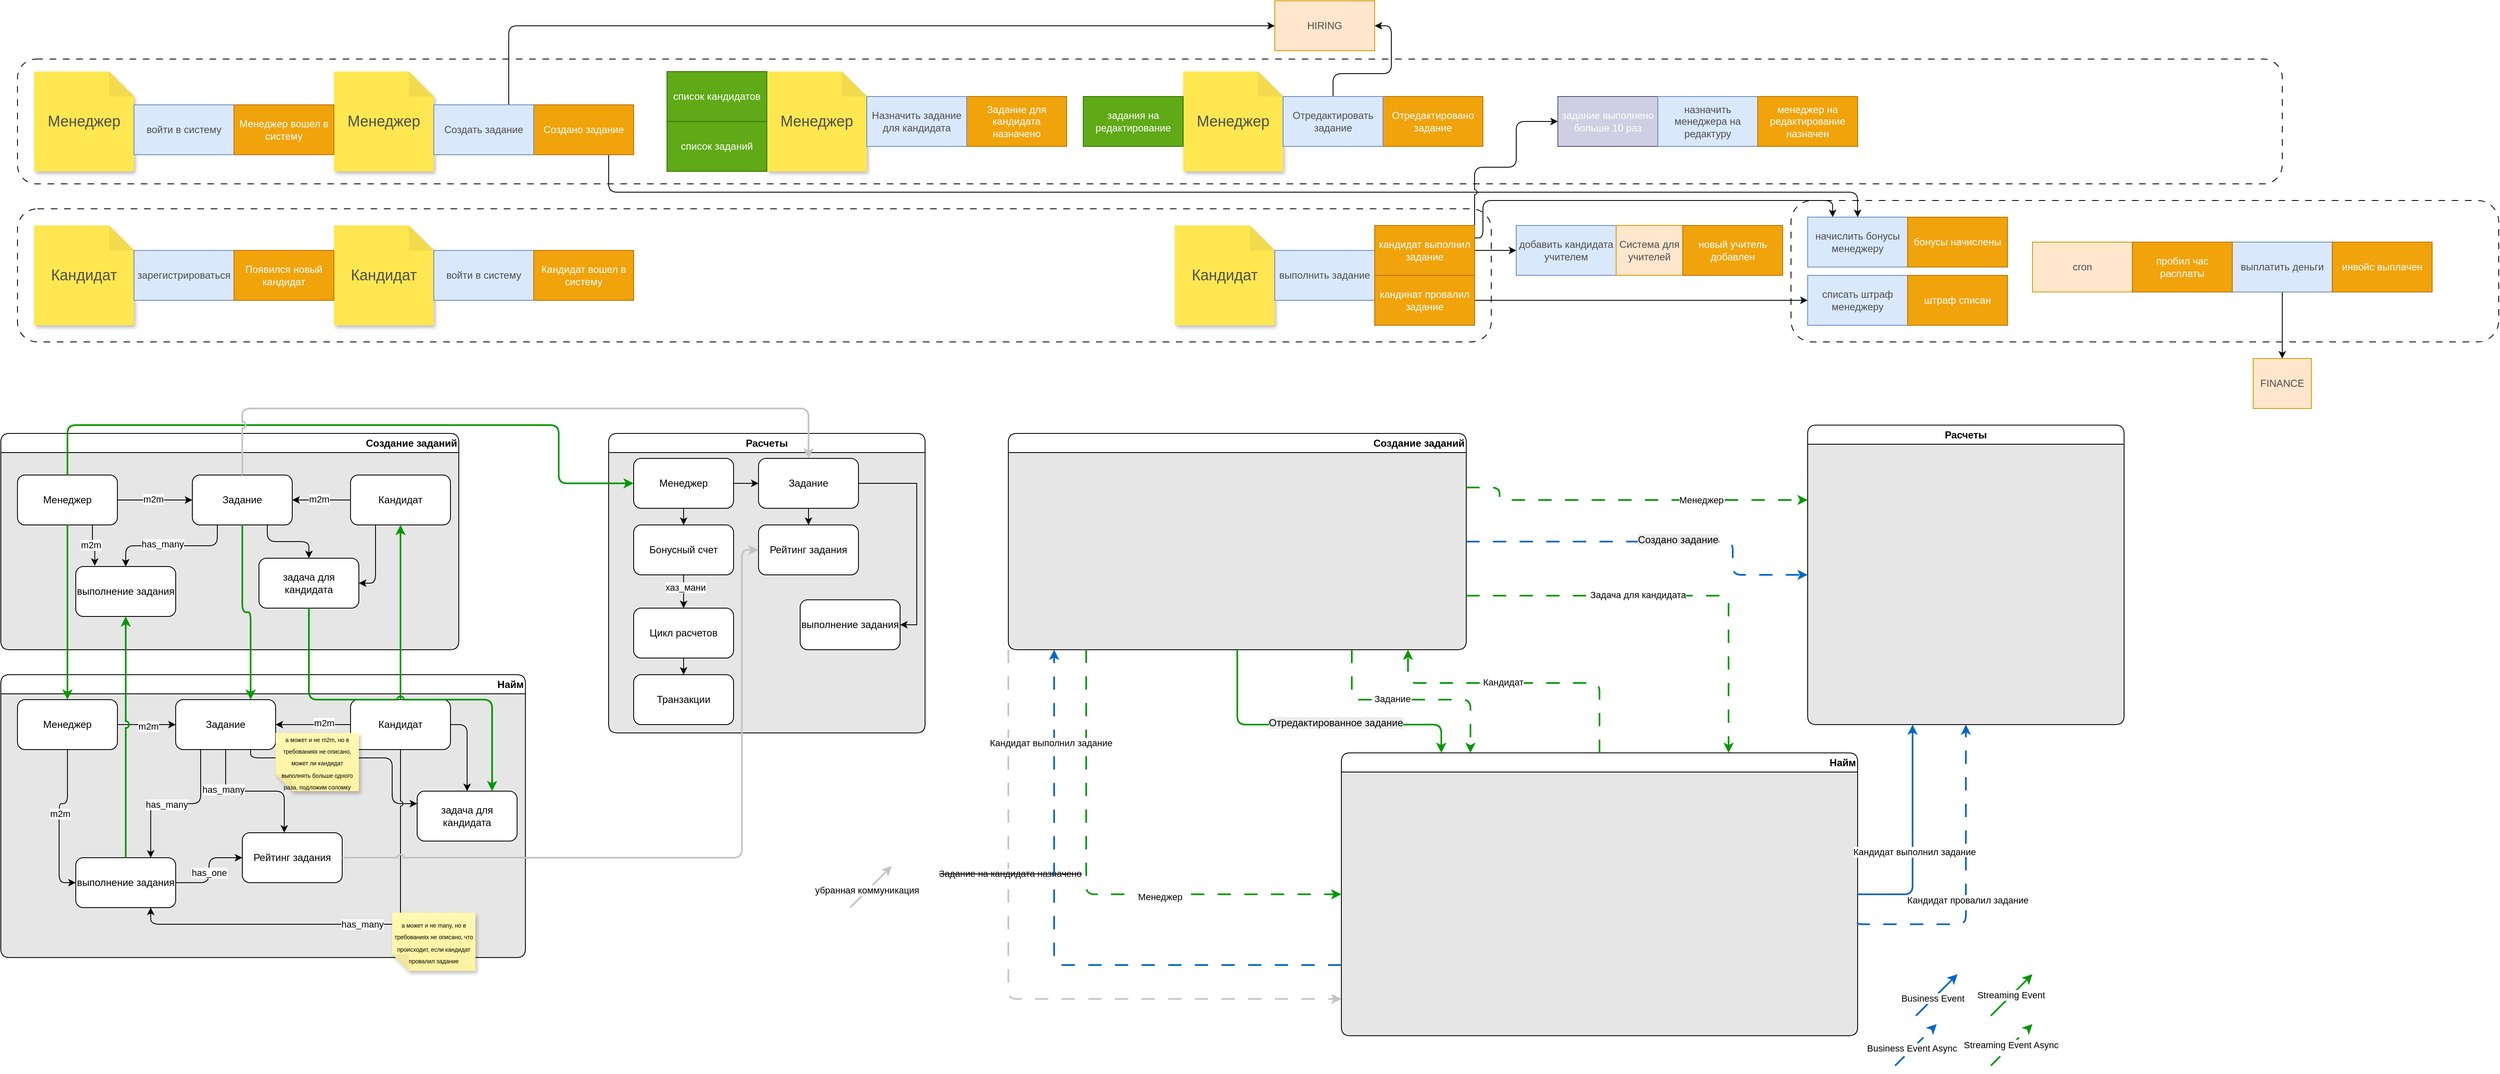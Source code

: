 <mxfile version="27.0.9">
  <diagram id="R2lEEEUBdFMjLlhIrx00" name="Page-1">
    <mxGraphModel dx="2377" dy="4092" grid="1" gridSize="10" guides="1" tooltips="1" connect="1" arrows="1" fold="1" page="1" pageScale="1" pageWidth="3300" pageHeight="2339" math="0" shadow="0" extFonts="Permanent Marker^https://fonts.googleapis.com/css?family=Permanent+Marker">
      <root>
        <mxCell id="0" />
        <mxCell id="1" parent="0" />
        <mxCell id="_uogvYm9ou4BjCA6ubhB-7" value="Расчеты" style="swimlane;whiteSpace=wrap;html=1;rounded=1;perimeterSpacing=0;fillColor=#FFFFFF;swimlaneFillColor=#E6E6E6;" parent="1" vertex="1">
          <mxGeometry x="770" y="-1780" width="380" height="360" as="geometry" />
        </mxCell>
        <mxCell id="_uogvYm9ou4BjCA6ubhB-49" style="edgeStyle=orthogonalEdgeStyle;rounded=1;orthogonalLoop=1;jettySize=auto;html=1;exitX=0.5;exitY=1;exitDx=0;exitDy=0;entryX=0.5;entryY=0;entryDx=0;entryDy=0;curved=0;jumpStyle=arc;" parent="_uogvYm9ou4BjCA6ubhB-7" source="_uogvYm9ou4BjCA6ubhB-43" target="_uogvYm9ou4BjCA6ubhB-44" edge="1">
          <mxGeometry relative="1" as="geometry" />
        </mxCell>
        <mxCell id="_uogvYm9ou4BjCA6ubhB-53" style="edgeStyle=orthogonalEdgeStyle;rounded=1;orthogonalLoop=1;jettySize=auto;html=1;exitX=1;exitY=0.5;exitDx=0;exitDy=0;entryX=0;entryY=0.5;entryDx=0;entryDy=0;curved=0;jumpStyle=arc;" parent="_uogvYm9ou4BjCA6ubhB-7" source="_uogvYm9ou4BjCA6ubhB-43" target="_uogvYm9ou4BjCA6ubhB-52" edge="1">
          <mxGeometry relative="1" as="geometry" />
        </mxCell>
        <mxCell id="_uogvYm9ou4BjCA6ubhB-43" value="Менеджер" style="rounded=1;whiteSpace=wrap;html=1;" parent="_uogvYm9ou4BjCA6ubhB-7" vertex="1">
          <mxGeometry x="30" y="30" width="120" height="60" as="geometry" />
        </mxCell>
        <mxCell id="_uogvYm9ou4BjCA6ubhB-50" style="edgeStyle=orthogonalEdgeStyle;rounded=1;orthogonalLoop=1;jettySize=auto;html=1;exitX=0.5;exitY=1;exitDx=0;exitDy=0;entryX=0.5;entryY=0;entryDx=0;entryDy=0;curved=0;jumpStyle=arc;" parent="_uogvYm9ou4BjCA6ubhB-7" source="_uogvYm9ou4BjCA6ubhB-44" target="_uogvYm9ou4BjCA6ubhB-45" edge="1">
          <mxGeometry relative="1" as="geometry" />
        </mxCell>
        <mxCell id="Xe0mj1Wt0d2hZxpwz8RJ-29" value="хаз_мани" style="edgeLabel;html=1;align=center;verticalAlign=middle;resizable=0;points=[];" parent="_uogvYm9ou4BjCA6ubhB-50" vertex="1" connectable="0">
          <mxGeometry x="-0.278" y="2" relative="1" as="geometry">
            <mxPoint as="offset" />
          </mxGeometry>
        </mxCell>
        <mxCell id="_uogvYm9ou4BjCA6ubhB-44" value="Бонусный счет" style="rounded=1;whiteSpace=wrap;html=1;" parent="_uogvYm9ou4BjCA6ubhB-7" vertex="1">
          <mxGeometry x="30" y="110" width="120" height="60" as="geometry" />
        </mxCell>
        <mxCell id="Xe0mj1Wt0d2hZxpwz8RJ-27" style="edgeStyle=orthogonalEdgeStyle;rounded=1;orthogonalLoop=1;jettySize=auto;html=1;exitX=0.5;exitY=1;exitDx=0;exitDy=0;entryX=0.5;entryY=0;entryDx=0;entryDy=0;curved=0;jumpStyle=arc;" parent="_uogvYm9ou4BjCA6ubhB-7" source="_uogvYm9ou4BjCA6ubhB-45" target="Xe0mj1Wt0d2hZxpwz8RJ-26" edge="1">
          <mxGeometry relative="1" as="geometry" />
        </mxCell>
        <mxCell id="_uogvYm9ou4BjCA6ubhB-45" value="Цикл расчетов" style="rounded=1;whiteSpace=wrap;html=1;" parent="_uogvYm9ou4BjCA6ubhB-7" vertex="1">
          <mxGeometry x="30" y="210" width="120" height="60" as="geometry" />
        </mxCell>
        <mxCell id="_uogvYm9ou4BjCA6ubhB-46" value="Рейтинг задания" style="rounded=1;whiteSpace=wrap;html=1;" parent="_uogvYm9ou4BjCA6ubhB-7" vertex="1">
          <mxGeometry x="180" y="110" width="120" height="60" as="geometry" />
        </mxCell>
        <mxCell id="_uogvYm9ou4BjCA6ubhB-54" style="edgeStyle=orthogonalEdgeStyle;rounded=1;orthogonalLoop=1;jettySize=auto;html=1;exitX=0.5;exitY=1;exitDx=0;exitDy=0;curved=0;jumpStyle=arc;" parent="_uogvYm9ou4BjCA6ubhB-7" source="_uogvYm9ou4BjCA6ubhB-52" target="_uogvYm9ou4BjCA6ubhB-46" edge="1">
          <mxGeometry relative="1" as="geometry" />
        </mxCell>
        <mxCell id="IO56S0uyUJ2-Ou8nqLtn-9" style="edgeStyle=orthogonalEdgeStyle;rounded=0;orthogonalLoop=1;jettySize=auto;html=1;exitX=1;exitY=0.5;exitDx=0;exitDy=0;entryX=1;entryY=0.5;entryDx=0;entryDy=0;" parent="_uogvYm9ou4BjCA6ubhB-7" source="_uogvYm9ou4BjCA6ubhB-52" target="IO56S0uyUJ2-Ou8nqLtn-8" edge="1">
          <mxGeometry relative="1" as="geometry" />
        </mxCell>
        <mxCell id="_uogvYm9ou4BjCA6ubhB-52" value="Задание" style="rounded=1;whiteSpace=wrap;html=1;" parent="_uogvYm9ou4BjCA6ubhB-7" vertex="1">
          <mxGeometry x="180" y="30" width="120" height="60" as="geometry" />
        </mxCell>
        <mxCell id="Xe0mj1Wt0d2hZxpwz8RJ-26" value="Транзакции" style="rounded=1;whiteSpace=wrap;html=1;" parent="_uogvYm9ou4BjCA6ubhB-7" vertex="1">
          <mxGeometry x="30" y="290" width="120" height="60" as="geometry" />
        </mxCell>
        <mxCell id="IO56S0uyUJ2-Ou8nqLtn-8" value="выполнение задания" style="rounded=1;whiteSpace=wrap;html=1;" parent="_uogvYm9ou4BjCA6ubhB-7" vertex="1">
          <mxGeometry x="230" y="200" width="120" height="60" as="geometry" />
        </mxCell>
        <mxCell id="_uogvYm9ou4BjCA6ubhB-8" value="Создание заданий" style="swimlane;whiteSpace=wrap;html=1;align=right;rounded=1;perimeterSpacing=0;fillColor=#FFFFFF;swimlaneFillColor=#E6E6E6;" parent="1" vertex="1">
          <mxGeometry x="40" y="-1780" width="550" height="260" as="geometry" />
        </mxCell>
        <mxCell id="_uogvYm9ou4BjCA6ubhB-39" value="" style="edgeStyle=orthogonalEdgeStyle;rounded=1;orthogonalLoop=1;jettySize=auto;html=1;curved=0;jumpStyle=arc;" parent="_uogvYm9ou4BjCA6ubhB-8" source="_uogvYm9ou4BjCA6ubhB-13" target="_uogvYm9ou4BjCA6ubhB-15" edge="1">
          <mxGeometry relative="1" as="geometry" />
        </mxCell>
        <mxCell id="Xe0mj1Wt0d2hZxpwz8RJ-24" value="m2m" style="edgeLabel;html=1;align=center;verticalAlign=middle;resizable=0;points=[];" parent="_uogvYm9ou4BjCA6ubhB-39" vertex="1" connectable="0">
          <mxGeometry x="0.091" y="-1" relative="1" as="geometry">
            <mxPoint as="offset" />
          </mxGeometry>
        </mxCell>
        <mxCell id="_uogvYm9ou4BjCA6ubhB-18" style="edgeStyle=orthogonalEdgeStyle;rounded=1;orthogonalLoop=1;jettySize=auto;html=1;exitX=1;exitY=0.5;exitDx=0;exitDy=0;curved=0;jumpStyle=arc;" parent="_uogvYm9ou4BjCA6ubhB-8" source="_uogvYm9ou4BjCA6ubhB-14" target="_uogvYm9ou4BjCA6ubhB-15" edge="1">
          <mxGeometry relative="1" as="geometry" />
        </mxCell>
        <mxCell id="Xe0mj1Wt0d2hZxpwz8RJ-4" value="m2m" style="edgeLabel;html=1;align=center;verticalAlign=middle;resizable=0;points=[];" parent="_uogvYm9ou4BjCA6ubhB-18" vertex="1" connectable="0">
          <mxGeometry x="-0.046" y="1" relative="1" as="geometry">
            <mxPoint as="offset" />
          </mxGeometry>
        </mxCell>
        <mxCell id="_uogvYm9ou4BjCA6ubhB-14" value="Менеджер" style="rounded=1;whiteSpace=wrap;html=1;" parent="_uogvYm9ou4BjCA6ubhB-8" vertex="1">
          <mxGeometry x="20" y="50" width="120" height="60" as="geometry" />
        </mxCell>
        <mxCell id="_uogvYm9ou4BjCA6ubhB-24" style="edgeStyle=orthogonalEdgeStyle;rounded=1;orthogonalLoop=1;jettySize=auto;html=1;exitX=0.25;exitY=1;exitDx=0;exitDy=0;entryX=0.5;entryY=0;entryDx=0;entryDy=0;curved=0;jumpStyle=arc;" parent="_uogvYm9ou4BjCA6ubhB-8" source="_uogvYm9ou4BjCA6ubhB-15" target="_uogvYm9ou4BjCA6ubhB-22" edge="1">
          <mxGeometry relative="1" as="geometry" />
        </mxCell>
        <mxCell id="Xe0mj1Wt0d2hZxpwz8RJ-22" value="has_many" style="edgeLabel;html=1;align=center;verticalAlign=middle;resizable=0;points=[];" parent="_uogvYm9ou4BjCA6ubhB-24" vertex="1" connectable="0">
          <mxGeometry x="0.135" y="-2" relative="1" as="geometry">
            <mxPoint as="offset" />
          </mxGeometry>
        </mxCell>
        <mxCell id="IO56S0uyUJ2-Ou8nqLtn-2" style="edgeStyle=orthogonalEdgeStyle;rounded=1;orthogonalLoop=1;jettySize=auto;html=1;exitX=0.75;exitY=1;exitDx=0;exitDy=0;entryX=0.5;entryY=0;entryDx=0;entryDy=0;curved=0;jumpStyle=arc;" parent="_uogvYm9ou4BjCA6ubhB-8" source="_uogvYm9ou4BjCA6ubhB-15" target="IO56S0uyUJ2-Ou8nqLtn-1" edge="1">
          <mxGeometry relative="1" as="geometry" />
        </mxCell>
        <mxCell id="_uogvYm9ou4BjCA6ubhB-15" value="Задание" style="rounded=1;whiteSpace=wrap;html=1;" parent="_uogvYm9ou4BjCA6ubhB-8" vertex="1">
          <mxGeometry x="230" y="50" width="120" height="60" as="geometry" />
        </mxCell>
        <mxCell id="_uogvYm9ou4BjCA6ubhB-22" value="выполнение задания" style="rounded=1;whiteSpace=wrap;html=1;" parent="_uogvYm9ou4BjCA6ubhB-8" vertex="1">
          <mxGeometry x="90" y="160" width="120" height="60" as="geometry" />
        </mxCell>
        <mxCell id="IO56S0uyUJ2-Ou8nqLtn-3" style="edgeStyle=orthogonalEdgeStyle;rounded=1;orthogonalLoop=1;jettySize=auto;html=1;exitX=0.25;exitY=1;exitDx=0;exitDy=0;entryX=1;entryY=0.5;entryDx=0;entryDy=0;curved=0;jumpStyle=arc;" parent="_uogvYm9ou4BjCA6ubhB-8" source="_uogvYm9ou4BjCA6ubhB-13" target="IO56S0uyUJ2-Ou8nqLtn-1" edge="1">
          <mxGeometry relative="1" as="geometry" />
        </mxCell>
        <mxCell id="_uogvYm9ou4BjCA6ubhB-13" value="Кандидат" style="rounded=1;whiteSpace=wrap;html=1;" parent="_uogvYm9ou4BjCA6ubhB-8" vertex="1">
          <mxGeometry x="420" y="50" width="120" height="60" as="geometry" />
        </mxCell>
        <mxCell id="Xe0mj1Wt0d2hZxpwz8RJ-12" style="edgeStyle=orthogonalEdgeStyle;rounded=1;orthogonalLoop=1;jettySize=auto;html=1;exitX=0.75;exitY=1;exitDx=0;exitDy=0;entryX=0.19;entryY=-0.014;entryDx=0;entryDy=0;entryPerimeter=0;curved=0;jumpStyle=arc;" parent="_uogvYm9ou4BjCA6ubhB-8" source="_uogvYm9ou4BjCA6ubhB-14" target="_uogvYm9ou4BjCA6ubhB-22" edge="1">
          <mxGeometry relative="1" as="geometry" />
        </mxCell>
        <mxCell id="Xe0mj1Wt0d2hZxpwz8RJ-23" value="m2m" style="edgeLabel;html=1;align=center;verticalAlign=middle;resizable=0;points=[];" parent="Xe0mj1Wt0d2hZxpwz8RJ-12" vertex="1" connectable="0">
          <mxGeometry x="-0.098" y="-2" relative="1" as="geometry">
            <mxPoint as="offset" />
          </mxGeometry>
        </mxCell>
        <mxCell id="IO56S0uyUJ2-Ou8nqLtn-1" value="задача для кандидата" style="rounded=1;whiteSpace=wrap;html=1;" parent="_uogvYm9ou4BjCA6ubhB-8" vertex="1">
          <mxGeometry x="310" y="150" width="120" height="60" as="geometry" />
        </mxCell>
        <mxCell id="_uogvYm9ou4BjCA6ubhB-6" value="Найм" style="swimlane;whiteSpace=wrap;html=1;align=right;swimlaneLine=1;rounded=1;perimeterSpacing=0;fillColor=#FFFFFF;swimlaneFillColor=#E6E6E6;" parent="1" vertex="1">
          <mxGeometry x="40" y="-1490" width="630" height="340" as="geometry" />
        </mxCell>
        <mxCell id="_uogvYm9ou4BjCA6ubhB-32" style="edgeStyle=orthogonalEdgeStyle;rounded=1;orthogonalLoop=1;jettySize=auto;html=1;exitX=1;exitY=0.5;exitDx=0;exitDy=0;entryX=0;entryY=0.5;entryDx=0;entryDy=0;curved=0;jumpStyle=arc;" parent="_uogvYm9ou4BjCA6ubhB-6" source="_uogvYm9ou4BjCA6ubhB-10" target="_uogvYm9ou4BjCA6ubhB-11" edge="1">
          <mxGeometry relative="1" as="geometry" />
        </mxCell>
        <mxCell id="Xe0mj1Wt0d2hZxpwz8RJ-20" value="m2m" style="edgeLabel;html=1;align=center;verticalAlign=middle;resizable=0;points=[];" parent="_uogvYm9ou4BjCA6ubhB-32" vertex="1" connectable="0">
          <mxGeometry x="0.057" y="-2" relative="1" as="geometry">
            <mxPoint as="offset" />
          </mxGeometry>
        </mxCell>
        <mxCell id="Xe0mj1Wt0d2hZxpwz8RJ-14" style="edgeStyle=orthogonalEdgeStyle;rounded=1;orthogonalLoop=1;jettySize=auto;html=1;exitX=0.5;exitY=1;exitDx=0;exitDy=0;entryX=0;entryY=0.5;entryDx=0;entryDy=0;curved=0;jumpStyle=arc;" parent="_uogvYm9ou4BjCA6ubhB-6" source="_uogvYm9ou4BjCA6ubhB-10" target="_uogvYm9ou4BjCA6ubhB-26" edge="1">
          <mxGeometry relative="1" as="geometry" />
        </mxCell>
        <mxCell id="Xe0mj1Wt0d2hZxpwz8RJ-21" value="m2m" style="edgeLabel;html=1;align=center;verticalAlign=middle;resizable=0;points=[];" parent="Xe0mj1Wt0d2hZxpwz8RJ-14" vertex="1" connectable="0">
          <mxGeometry x="-0.085" y="1" relative="1" as="geometry">
            <mxPoint as="offset" />
          </mxGeometry>
        </mxCell>
        <mxCell id="_uogvYm9ou4BjCA6ubhB-10" value="Менеджер" style="rounded=1;whiteSpace=wrap;html=1;" parent="_uogvYm9ou4BjCA6ubhB-6" vertex="1">
          <mxGeometry x="20" y="30" width="120" height="60" as="geometry" />
        </mxCell>
        <mxCell id="_uogvYm9ou4BjCA6ubhB-27" style="edgeStyle=orthogonalEdgeStyle;rounded=1;orthogonalLoop=1;jettySize=auto;html=1;exitX=0.25;exitY=1;exitDx=0;exitDy=0;entryX=0.75;entryY=0;entryDx=0;entryDy=0;curved=0;jumpStyle=arc;" parent="_uogvYm9ou4BjCA6ubhB-6" source="_uogvYm9ou4BjCA6ubhB-11" target="_uogvYm9ou4BjCA6ubhB-26" edge="1">
          <mxGeometry relative="1" as="geometry" />
        </mxCell>
        <mxCell id="Xe0mj1Wt0d2hZxpwz8RJ-7" value="has_many" style="edgeLabel;html=1;align=center;verticalAlign=middle;resizable=0;points=[];" parent="_uogvYm9ou4BjCA6ubhB-27" vertex="1" connectable="0">
          <mxGeometry x="0.123" y="1" relative="1" as="geometry">
            <mxPoint as="offset" />
          </mxGeometry>
        </mxCell>
        <mxCell id="_uogvYm9ou4BjCA6ubhB-28" style="edgeStyle=orthogonalEdgeStyle;rounded=1;orthogonalLoop=1;jettySize=auto;html=1;exitX=0.5;exitY=1;exitDx=0;exitDy=0;entryX=0.42;entryY=-0.002;entryDx=0;entryDy=0;entryPerimeter=0;curved=0;jumpStyle=arc;" parent="_uogvYm9ou4BjCA6ubhB-6" source="_uogvYm9ou4BjCA6ubhB-11" target="_uogvYm9ou4BjCA6ubhB-12" edge="1">
          <mxGeometry relative="1" as="geometry" />
        </mxCell>
        <mxCell id="Xe0mj1Wt0d2hZxpwz8RJ-19" value="has_many" style="edgeLabel;html=1;align=center;verticalAlign=middle;resizable=0;points=[];" parent="_uogvYm9ou4BjCA6ubhB-28" vertex="1" connectable="0">
          <mxGeometry x="-0.445" y="-3" relative="1" as="geometry">
            <mxPoint as="offset" />
          </mxGeometry>
        </mxCell>
        <mxCell id="IO56S0uyUJ2-Ou8nqLtn-7" style="edgeStyle=orthogonalEdgeStyle;rounded=1;orthogonalLoop=1;jettySize=auto;html=1;exitX=0.75;exitY=1;exitDx=0;exitDy=0;entryX=0;entryY=0.25;entryDx=0;entryDy=0;curved=0;jumpStyle=arc;" parent="_uogvYm9ou4BjCA6ubhB-6" source="_uogvYm9ou4BjCA6ubhB-11" target="IO56S0uyUJ2-Ou8nqLtn-4" edge="1">
          <mxGeometry relative="1" as="geometry">
            <Array as="points">
              <mxPoint x="300" y="100" />
              <mxPoint x="470" y="100" />
              <mxPoint x="470" y="155" />
            </Array>
          </mxGeometry>
        </mxCell>
        <mxCell id="_uogvYm9ou4BjCA6ubhB-11" value="Задание" style="rounded=1;whiteSpace=wrap;html=1;" parent="_uogvYm9ou4BjCA6ubhB-6" vertex="1">
          <mxGeometry x="210" y="30" width="120" height="60" as="geometry" />
        </mxCell>
        <mxCell id="_uogvYm9ou4BjCA6ubhB-12" value="Рейтинг задания" style="rounded=1;whiteSpace=wrap;html=1;" parent="_uogvYm9ou4BjCA6ubhB-6" vertex="1">
          <mxGeometry x="290" y="190" width="120" height="60" as="geometry" />
        </mxCell>
        <mxCell id="Xe0mj1Wt0d2hZxpwz8RJ-15" style="edgeStyle=orthogonalEdgeStyle;rounded=1;orthogonalLoop=1;jettySize=auto;html=1;exitX=1;exitY=0.5;exitDx=0;exitDy=0;entryX=0;entryY=0.5;entryDx=0;entryDy=0;curved=0;jumpStyle=arc;" parent="_uogvYm9ou4BjCA6ubhB-6" source="_uogvYm9ou4BjCA6ubhB-26" target="_uogvYm9ou4BjCA6ubhB-12" edge="1">
          <mxGeometry relative="1" as="geometry" />
        </mxCell>
        <mxCell id="Xe0mj1Wt0d2hZxpwz8RJ-16" value="has_one" style="edgeLabel;html=1;align=center;verticalAlign=middle;resizable=0;points=[];" parent="Xe0mj1Wt0d2hZxpwz8RJ-15" vertex="1" connectable="0">
          <mxGeometry x="-0.051" relative="1" as="geometry">
            <mxPoint as="offset" />
          </mxGeometry>
        </mxCell>
        <mxCell id="_uogvYm9ou4BjCA6ubhB-26" value="выполнение задания" style="rounded=1;whiteSpace=wrap;html=1;" parent="_uogvYm9ou4BjCA6ubhB-6" vertex="1">
          <mxGeometry x="90" y="220" width="120" height="60" as="geometry" />
        </mxCell>
        <mxCell id="Xe0mj1Wt0d2hZxpwz8RJ-8" style="edgeStyle=orthogonalEdgeStyle;rounded=1;orthogonalLoop=1;jettySize=auto;html=1;exitX=0;exitY=0.5;exitDx=0;exitDy=0;entryX=1;entryY=0.5;entryDx=0;entryDy=0;curved=0;jumpStyle=arc;" parent="_uogvYm9ou4BjCA6ubhB-6" source="_uogvYm9ou4BjCA6ubhB-9" target="_uogvYm9ou4BjCA6ubhB-11" edge="1">
          <mxGeometry relative="1" as="geometry" />
        </mxCell>
        <mxCell id="Xe0mj1Wt0d2hZxpwz8RJ-9" value="m2m" style="edgeLabel;html=1;align=center;verticalAlign=middle;resizable=0;points=[];" parent="Xe0mj1Wt0d2hZxpwz8RJ-8" vertex="1" connectable="0">
          <mxGeometry x="-0.273" y="-2" relative="1" as="geometry">
            <mxPoint as="offset" />
          </mxGeometry>
        </mxCell>
        <mxCell id="IO56S0uyUJ2-Ou8nqLtn-6" style="edgeStyle=orthogonalEdgeStyle;rounded=1;orthogonalLoop=1;jettySize=auto;html=1;exitX=1;exitY=0.5;exitDx=0;exitDy=0;entryX=0.5;entryY=0;entryDx=0;entryDy=0;curved=0;jumpStyle=arc;" parent="_uogvYm9ou4BjCA6ubhB-6" source="_uogvYm9ou4BjCA6ubhB-9" target="IO56S0uyUJ2-Ou8nqLtn-4" edge="1">
          <mxGeometry relative="1" as="geometry" />
        </mxCell>
        <mxCell id="_uogvYm9ou4BjCA6ubhB-9" value="Кандидат" style="rounded=1;whiteSpace=wrap;html=1;" parent="_uogvYm9ou4BjCA6ubhB-6" vertex="1">
          <mxGeometry x="420" y="30" width="120" height="60" as="geometry" />
        </mxCell>
        <mxCell id="_uogvYm9ou4BjCA6ubhB-33" style="edgeStyle=orthogonalEdgeStyle;rounded=1;orthogonalLoop=1;jettySize=auto;html=1;exitX=0.5;exitY=1;exitDx=0;exitDy=0;entryX=0.75;entryY=1;entryDx=0;entryDy=0;curved=0;jumpStyle=arc;" parent="_uogvYm9ou4BjCA6ubhB-6" source="_uogvYm9ou4BjCA6ubhB-9" target="_uogvYm9ou4BjCA6ubhB-26" edge="1">
          <mxGeometry relative="1" as="geometry">
            <Array as="points">
              <mxPoint x="480" y="300" />
              <mxPoint x="180" y="300" />
            </Array>
          </mxGeometry>
        </mxCell>
        <mxCell id="Xe0mj1Wt0d2hZxpwz8RJ-6" value="has_many" style="edgeLabel;html=1;align=center;verticalAlign=middle;resizable=0;points=[];" parent="_uogvYm9ou4BjCA6ubhB-33" vertex="1" connectable="0">
          <mxGeometry x="-0.032" relative="1" as="geometry">
            <mxPoint as="offset" />
          </mxGeometry>
        </mxCell>
        <mxCell id="Xe0mj1Wt0d2hZxpwz8RJ-11" value="&lt;span style=&quot;font-size: 7px;&quot;&gt;а может и не m2m, но в требованиях не описано, может ли кандидат выполнять больше одного раза, подложим соломку&lt;/span&gt;" style="shape=note;whiteSpace=wrap;html=1;backgroundOutline=1;fontColor=#000000;darkOpacity=0.05;fillColor=#FFF9B2;strokeColor=none;fillStyle=solid;direction=west;gradientDirection=north;gradientColor=#FFF2A1;shadow=1;size=20;pointerEvents=1;" parent="_uogvYm9ou4BjCA6ubhB-6" vertex="1">
          <mxGeometry x="330" y="70" width="100" height="70" as="geometry" />
        </mxCell>
        <mxCell id="IO56S0uyUJ2-Ou8nqLtn-4" value="задача для кандидата" style="rounded=1;whiteSpace=wrap;html=1;" parent="_uogvYm9ou4BjCA6ubhB-6" vertex="1">
          <mxGeometry x="500" y="140" width="120" height="60" as="geometry" />
        </mxCell>
        <mxCell id="_uogvYm9ou4BjCA6ubhB-34" style="edgeStyle=orthogonalEdgeStyle;rounded=1;orthogonalLoop=1;jettySize=auto;html=1;exitX=0.5;exitY=1;exitDx=0;exitDy=0;strokeWidth=2;jumpStyle=arc;strokeColor=#009900;curved=0;" parent="1" source="_uogvYm9ou4BjCA6ubhB-14" target="_uogvYm9ou4BjCA6ubhB-10" edge="1">
          <mxGeometry relative="1" as="geometry" />
        </mxCell>
        <mxCell id="_uogvYm9ou4BjCA6ubhB-40" style="edgeStyle=orthogonalEdgeStyle;rounded=1;orthogonalLoop=1;jettySize=auto;html=1;strokeWidth=2;jumpStyle=arc;entryX=0.75;entryY=0;entryDx=0;entryDy=0;strokeColor=#009900;curved=0;exitX=0.5;exitY=1;exitDx=0;exitDy=0;" parent="1" source="_uogvYm9ou4BjCA6ubhB-15" target="_uogvYm9ou4BjCA6ubhB-11" edge="1">
          <mxGeometry relative="1" as="geometry">
            <mxPoint x="360" y="-1520" as="targetPoint" />
            <mxPoint x="360" y="-1600" as="sourcePoint" />
          </mxGeometry>
        </mxCell>
        <mxCell id="_uogvYm9ou4BjCA6ubhB-42" style="edgeStyle=orthogonalEdgeStyle;rounded=1;orthogonalLoop=1;jettySize=auto;html=1;entryX=0.5;entryY=1;entryDx=0;entryDy=0;strokeWidth=2;jumpStyle=arc;exitX=0.5;exitY=0;exitDx=0;exitDy=0;strokeColor=#009900;curved=0;" parent="1" source="_uogvYm9ou4BjCA6ubhB-26" target="_uogvYm9ou4BjCA6ubhB-22" edge="1">
          <mxGeometry relative="1" as="geometry">
            <mxPoint x="500" y="-1370" as="sourcePoint" />
          </mxGeometry>
        </mxCell>
        <mxCell id="_uogvYm9ou4BjCA6ubhB-41" style="edgeStyle=orthogonalEdgeStyle;rounded=1;orthogonalLoop=1;jettySize=auto;html=1;exitX=0.5;exitY=0;exitDx=0;exitDy=0;entryX=0.5;entryY=1;entryDx=0;entryDy=0;strokeWidth=2;jumpStyle=arc;strokeColor=#009900;curved=0;" parent="1" source="_uogvYm9ou4BjCA6ubhB-9" target="_uogvYm9ou4BjCA6ubhB-13" edge="1">
          <mxGeometry relative="1" as="geometry" />
        </mxCell>
        <mxCell id="_uogvYm9ou4BjCA6ubhB-47" style="edgeStyle=orthogonalEdgeStyle;rounded=1;orthogonalLoop=1;jettySize=auto;html=1;exitX=0.5;exitY=0;exitDx=0;exitDy=0;strokeWidth=2;jumpStyle=arc;strokeColor=#009900;curved=0;" parent="1" source="_uogvYm9ou4BjCA6ubhB-14" target="_uogvYm9ou4BjCA6ubhB-43" edge="1">
          <mxGeometry relative="1" as="geometry">
            <Array as="points">
              <mxPoint x="120" y="-1790" />
              <mxPoint x="710" y="-1790" />
              <mxPoint x="710" y="-1720" />
            </Array>
          </mxGeometry>
        </mxCell>
        <mxCell id="MUHZTv0QwrBCb90sxeHl-1" value="" style="rounded=1;whiteSpace=wrap;html=1;align=center;verticalAlign=middle;fontFamily=Helvetica;fontSize=12;dashed=1;dashPattern=8 8;" parent="1" vertex="1">
          <mxGeometry x="2190" y="-2060" width="850" height="170" as="geometry" />
        </mxCell>
        <mxCell id="MUHZTv0QwrBCb90sxeHl-2" value="" style="rounded=1;whiteSpace=wrap;html=1;align=center;verticalAlign=middle;fontFamily=Helvetica;fontSize=12;dashed=1;dashPattern=8 8;" parent="1" vertex="1">
          <mxGeometry x="60" y="-2230" width="2720" height="150" as="geometry" />
        </mxCell>
        <mxCell id="MUHZTv0QwrBCb90sxeHl-3" value="" style="rounded=1;whiteSpace=wrap;html=1;align=center;verticalAlign=middle;fontFamily=Helvetica;fontSize=12;dashed=1;dashPattern=8 8;" parent="1" vertex="1">
          <mxGeometry x="60" y="-2050" width="1770" height="160" as="geometry" />
        </mxCell>
        <mxCell id="MUHZTv0QwrBCb90sxeHl-4" value="&lt;font style=&quot;color: rgb(77, 77, 77);&quot;&gt;HIRING&lt;/font&gt;" style="rounded=0;whiteSpace=wrap;html=1;fillColor=#ffe6cc;strokeColor=#d79b00;" parent="1" vertex="1">
          <mxGeometry x="1570" y="-2300" width="120" height="60" as="geometry" />
        </mxCell>
        <mxCell id="MUHZTv0QwrBCb90sxeHl-5" style="edgeStyle=orthogonalEdgeStyle;rounded=1;orthogonalLoop=1;jettySize=auto;html=1;exitX=0.75;exitY=1;exitDx=0;exitDy=0;entryX=0.5;entryY=0;entryDx=0;entryDy=0;jumpStyle=arc;curved=0;" parent="1" source="MUHZTv0QwrBCb90sxeHl-6" target="MUHZTv0QwrBCb90sxeHl-51" edge="1">
          <mxGeometry relative="1" as="geometry">
            <Array as="points">
              <mxPoint x="770" y="-2070" />
              <mxPoint x="2270" y="-2070" />
            </Array>
          </mxGeometry>
        </mxCell>
        <mxCell id="MUHZTv0QwrBCb90sxeHl-6" value="Создано задание" style="rounded=0;whiteSpace=wrap;html=1;fillColor=#f0a30a;strokeColor=#BD7000;fontColor=#ffffff;" parent="1" vertex="1">
          <mxGeometry x="680" y="-2175" width="120" height="60" as="geometry" />
        </mxCell>
        <mxCell id="MUHZTv0QwrBCb90sxeHl-7" value="Менеджер" style="shape=note;whiteSpace=wrap;html=1;backgroundOutline=1;darkOpacity=0.05;fillColor=#FEE750;strokeColor=none;fontSize=18;fontStyle=0;rotation=0;shadow=1;rounded=0;align=center;verticalAlign=middle;fontFamily=Helvetica;fontColor=#4D4D4D;" parent="1" vertex="1">
          <mxGeometry x="440" y="-2215" width="120" height="120" as="geometry" />
        </mxCell>
        <mxCell id="MUHZTv0QwrBCb90sxeHl-8" style="edgeStyle=orthogonalEdgeStyle;rounded=1;orthogonalLoop=1;jettySize=auto;html=1;exitX=0.75;exitY=0;exitDx=0;exitDy=0;entryX=0;entryY=0.5;entryDx=0;entryDy=0;curved=0;jumpStyle=arc;" parent="1" source="MUHZTv0QwrBCb90sxeHl-9" target="MUHZTv0QwrBCb90sxeHl-4" edge="1">
          <mxGeometry relative="1" as="geometry" />
        </mxCell>
        <mxCell id="MUHZTv0QwrBCb90sxeHl-9" value="Создать задание" style="rounded=0;whiteSpace=wrap;html=1;fillColor=#dae8fc;strokeColor=#6c8ebf;align=center;verticalAlign=middle;fontFamily=Helvetica;fontSize=12;fontColor=#4D4D4D;" parent="1" vertex="1">
          <mxGeometry x="560" y="-2175" width="120" height="60" as="geometry" />
        </mxCell>
        <mxCell id="MUHZTv0QwrBCb90sxeHl-10" value="Кандидат" style="shape=note;whiteSpace=wrap;html=1;backgroundOutline=1;darkOpacity=0.05;fillColor=#FEE750;strokeColor=none;fontSize=18;fontStyle=0;rotation=0;shadow=1;rounded=0;align=center;verticalAlign=middle;fontFamily=Helvetica;fontColor=#4D4D4D;" parent="1" vertex="1">
          <mxGeometry x="440" y="-2030" width="120" height="120" as="geometry" />
        </mxCell>
        <mxCell id="MUHZTv0QwrBCb90sxeHl-11" value="войти в систему" style="rounded=0;whiteSpace=wrap;html=1;fillColor=#dae8fc;strokeColor=#6c8ebf;align=center;verticalAlign=middle;fontFamily=Helvetica;fontSize=12;fontColor=#4D4D4D;" parent="1" vertex="1">
          <mxGeometry x="560" y="-2000" width="120" height="60" as="geometry" />
        </mxCell>
        <mxCell id="MUHZTv0QwrBCb90sxeHl-12" value="Кандидат вошел в систему" style="rounded=0;whiteSpace=wrap;html=1;fillColor=#f0a30a;strokeColor=#BD7000;fontColor=#ffffff;" parent="1" vertex="1">
          <mxGeometry x="680" y="-2000" width="120" height="60" as="geometry" />
        </mxCell>
        <mxCell id="MUHZTv0QwrBCb90sxeHl-13" value="Менеджер" style="shape=note;whiteSpace=wrap;html=1;backgroundOutline=1;darkOpacity=0.05;fillColor=#FEE750;strokeColor=none;fontSize=18;fontStyle=0;rotation=0;shadow=1;rounded=0;align=center;verticalAlign=middle;fontFamily=Helvetica;fontColor=#4D4D4D;" parent="1" vertex="1">
          <mxGeometry x="80" y="-2215" width="120" height="120" as="geometry" />
        </mxCell>
        <mxCell id="MUHZTv0QwrBCb90sxeHl-14" value="войти в систему" style="rounded=0;whiteSpace=wrap;html=1;fillColor=#dae8fc;strokeColor=#6c8ebf;align=center;verticalAlign=middle;fontFamily=Helvetica;fontSize=12;fontColor=#4D4D4D;" parent="1" vertex="1">
          <mxGeometry x="200" y="-2175" width="120" height="60" as="geometry" />
        </mxCell>
        <mxCell id="MUHZTv0QwrBCb90sxeHl-15" value="Менеджер вошел в систему" style="rounded=0;whiteSpace=wrap;html=1;fillColor=#f0a30a;strokeColor=#BD7000;fontColor=#ffffff;" parent="1" vertex="1">
          <mxGeometry x="320" y="-2175" width="120" height="60" as="geometry" />
        </mxCell>
        <mxCell id="MUHZTv0QwrBCb90sxeHl-16" value="Кандидат" style="shape=note;whiteSpace=wrap;html=1;backgroundOutline=1;darkOpacity=0.05;fillColor=#FEE750;strokeColor=none;fontSize=18;fontStyle=0;rotation=0;shadow=1;rounded=0;align=center;verticalAlign=middle;fontFamily=Helvetica;fontColor=#4D4D4D;" parent="1" vertex="1">
          <mxGeometry x="80" y="-2030" width="120" height="120" as="geometry" />
        </mxCell>
        <mxCell id="MUHZTv0QwrBCb90sxeHl-17" value="зарегистрироваться" style="rounded=0;whiteSpace=wrap;html=1;fillColor=#dae8fc;strokeColor=#6c8ebf;align=center;verticalAlign=middle;fontFamily=Helvetica;fontSize=12;fontColor=#4D4D4D;" parent="1" vertex="1">
          <mxGeometry x="200" y="-2000" width="120" height="60" as="geometry" />
        </mxCell>
        <mxCell id="MUHZTv0QwrBCb90sxeHl-18" value="Появился новый кандидат" style="rounded=0;whiteSpace=wrap;html=1;fillColor=#f0a30a;strokeColor=#BD7000;fontColor=#ffffff;" parent="1" vertex="1">
          <mxGeometry x="320" y="-2000" width="120" height="60" as="geometry" />
        </mxCell>
        <mxCell id="MUHZTv0QwrBCb90sxeHl-19" value="Кандидат" style="shape=note;whiteSpace=wrap;html=1;backgroundOutline=1;darkOpacity=0.05;fillColor=#FEE750;strokeColor=none;fontSize=18;fontStyle=0;rotation=0;shadow=1;rounded=0;align=center;verticalAlign=middle;fontFamily=Helvetica;fontColor=#4D4D4D;" parent="1" vertex="1">
          <mxGeometry x="1450" y="-2030" width="120" height="120" as="geometry" />
        </mxCell>
        <mxCell id="MUHZTv0QwrBCb90sxeHl-20" value="выполнить задание" style="rounded=0;whiteSpace=wrap;html=1;fillColor=#dae8fc;strokeColor=#6c8ebf;align=center;verticalAlign=middle;fontFamily=Helvetica;fontSize=12;fontColor=#4D4D4D;" parent="1" vertex="1">
          <mxGeometry x="1570" y="-2000" width="120" height="60" as="geometry" />
        </mxCell>
        <mxCell id="MUHZTv0QwrBCb90sxeHl-21" style="edgeStyle=orthogonalEdgeStyle;rounded=1;orthogonalLoop=1;jettySize=auto;html=1;exitX=1;exitY=0.25;exitDx=0;exitDy=0;entryX=0.25;entryY=0;entryDx=0;entryDy=0;curved=0;jumpStyle=arc;" parent="1" source="MUHZTv0QwrBCb90sxeHl-24" target="MUHZTv0QwrBCb90sxeHl-51" edge="1">
          <mxGeometry relative="1" as="geometry">
            <Array as="points">
              <mxPoint x="1820" y="-2015" />
              <mxPoint x="1820" y="-2060" />
              <mxPoint x="2240" y="-2060" />
            </Array>
          </mxGeometry>
        </mxCell>
        <mxCell id="MUHZTv0QwrBCb90sxeHl-22" style="edgeStyle=orthogonalEdgeStyle;rounded=1;orthogonalLoop=1;jettySize=auto;html=1;exitX=1;exitY=0;exitDx=0;exitDy=0;entryX=0;entryY=0.5;entryDx=0;entryDy=0;curved=0;jumpStyle=arc;" parent="1" source="MUHZTv0QwrBCb90sxeHl-24" target="MUHZTv0QwrBCb90sxeHl-46" edge="1">
          <mxGeometry relative="1" as="geometry">
            <Array as="points">
              <mxPoint x="1810" y="-2100" />
              <mxPoint x="1860" y="-2100" />
              <mxPoint x="1860" y="-2155" />
            </Array>
          </mxGeometry>
        </mxCell>
        <mxCell id="MUHZTv0QwrBCb90sxeHl-23" style="edgeStyle=orthogonalEdgeStyle;rounded=1;orthogonalLoop=1;jettySize=auto;html=1;exitX=1;exitY=0.5;exitDx=0;exitDy=0;entryX=0;entryY=0.5;entryDx=0;entryDy=0;curved=0;jumpStyle=arc;" parent="1" source="MUHZTv0QwrBCb90sxeHl-24" target="MUHZTv0QwrBCb90sxeHl-53" edge="1">
          <mxGeometry relative="1" as="geometry">
            <Array as="points">
              <mxPoint x="1850" y="-2000" />
              <mxPoint x="1850" y="-2000" />
            </Array>
          </mxGeometry>
        </mxCell>
        <mxCell id="MUHZTv0QwrBCb90sxeHl-24" value="кандидат выполнил задание" style="rounded=0;whiteSpace=wrap;html=1;fillColor=#f0a30a;strokeColor=#BD7000;fontColor=#ffffff;" parent="1" vertex="1">
          <mxGeometry x="1690" y="-2030" width="120" height="60" as="geometry" />
        </mxCell>
        <mxCell id="MUHZTv0QwrBCb90sxeHl-26" value="Задание для кандидата назначено" style="rounded=0;whiteSpace=wrap;html=1;fillColor=#f0a30a;strokeColor=#BD7000;fontColor=#ffffff;" parent="1" vertex="1">
          <mxGeometry x="1200" y="-2185" width="120" height="60" as="geometry" />
        </mxCell>
        <mxCell id="MUHZTv0QwrBCb90sxeHl-27" value="Менеджер" style="shape=note;whiteSpace=wrap;html=1;backgroundOutline=1;darkOpacity=0.05;fillColor=#FEE750;strokeColor=none;fontSize=18;fontStyle=0;rotation=0;shadow=1;rounded=0;align=center;verticalAlign=middle;fontFamily=Helvetica;fontColor=#4D4D4D;" parent="1" vertex="1">
          <mxGeometry x="960" y="-2215" width="120" height="120" as="geometry" />
        </mxCell>
        <mxCell id="MUHZTv0QwrBCb90sxeHl-28" value="Назначить задание для кандидата" style="rounded=0;whiteSpace=wrap;html=1;fillColor=#dae8fc;strokeColor=#6c8ebf;align=center;verticalAlign=middle;fontFamily=Helvetica;fontSize=12;fontColor=#4D4D4D;" parent="1" vertex="1">
          <mxGeometry x="1080" y="-2185" width="120" height="60" as="geometry" />
        </mxCell>
        <mxCell id="MUHZTv0QwrBCb90sxeHl-29" value="списать штраф менеджеру" style="rounded=0;whiteSpace=wrap;html=1;fillColor=#dae8fc;strokeColor=#6c8ebf;align=center;verticalAlign=middle;fontFamily=Helvetica;fontSize=12;fontColor=#4D4D4D;" parent="1" vertex="1">
          <mxGeometry x="2210" y="-1970" width="120" height="60" as="geometry" />
        </mxCell>
        <mxCell id="MUHZTv0QwrBCb90sxeHl-30" value="штраф списан" style="rounded=0;whiteSpace=wrap;html=1;fillColor=#f0a30a;strokeColor=#BD7000;fontColor=#ffffff;" parent="1" vertex="1">
          <mxGeometry x="2330" y="-1970" width="120" height="60" as="geometry" />
        </mxCell>
        <mxCell id="MUHZTv0QwrBCb90sxeHl-31" value="&lt;font style=&quot;color: rgb(77, 77, 77);&quot;&gt;cron&lt;/font&gt;" style="rounded=0;whiteSpace=wrap;html=1;fillColor=#ffe6cc;strokeColor=#d79b00;align=center;verticalAlign=middle;fontFamily=Helvetica;fontSize=12;fontColor=#ffffff;" parent="1" vertex="1">
          <mxGeometry x="2480" y="-2010" width="120" height="60" as="geometry" />
        </mxCell>
        <mxCell id="MUHZTv0QwrBCb90sxeHl-32" style="edgeStyle=orthogonalEdgeStyle;rounded=1;orthogonalLoop=1;jettySize=auto;html=1;exitX=0.5;exitY=1;exitDx=0;exitDy=0;entryX=0.5;entryY=0;entryDx=0;entryDy=0;curved=0;jumpStyle=arc;" parent="1" source="MUHZTv0QwrBCb90sxeHl-33" target="MUHZTv0QwrBCb90sxeHl-45" edge="1">
          <mxGeometry relative="1" as="geometry" />
        </mxCell>
        <mxCell id="MUHZTv0QwrBCb90sxeHl-33" value="выплатить деньги" style="rounded=0;whiteSpace=wrap;html=1;fillColor=#dae8fc;strokeColor=#6c8ebf;align=center;verticalAlign=middle;fontFamily=Helvetica;fontSize=12;fontColor=#4D4D4D;" parent="1" vertex="1">
          <mxGeometry x="2720" y="-2010" width="120" height="60" as="geometry" />
        </mxCell>
        <mxCell id="MUHZTv0QwrBCb90sxeHl-34" value="Отредактировано задание" style="rounded=0;whiteSpace=wrap;html=1;fillColor=#f0a30a;strokeColor=#BD7000;fontColor=#ffffff;" parent="1" vertex="1">
          <mxGeometry x="1700" y="-2185" width="120" height="60" as="geometry" />
        </mxCell>
        <mxCell id="MUHZTv0QwrBCb90sxeHl-35" value="Менеджер" style="shape=note;whiteSpace=wrap;html=1;backgroundOutline=1;darkOpacity=0.05;fillColor=#FEE750;strokeColor=none;fontSize=18;fontStyle=0;rotation=0;shadow=1;rounded=0;align=center;verticalAlign=middle;fontFamily=Helvetica;fontColor=#4D4D4D;" parent="1" vertex="1">
          <mxGeometry x="1460" y="-2215" width="120" height="120" as="geometry" />
        </mxCell>
        <mxCell id="MUHZTv0QwrBCb90sxeHl-36" style="edgeStyle=orthogonalEdgeStyle;rounded=1;orthogonalLoop=1;jettySize=auto;html=1;exitX=0.5;exitY=0;exitDx=0;exitDy=0;entryX=1;entryY=0.5;entryDx=0;entryDy=0;curved=0;jumpStyle=arc;" parent="1" source="MUHZTv0QwrBCb90sxeHl-37" target="MUHZTv0QwrBCb90sxeHl-4" edge="1">
          <mxGeometry relative="1" as="geometry" />
        </mxCell>
        <mxCell id="MUHZTv0QwrBCb90sxeHl-37" value="Отредактировать задание" style="rounded=0;whiteSpace=wrap;html=1;fillColor=#dae8fc;strokeColor=#6c8ebf;align=center;verticalAlign=middle;fontFamily=Helvetica;fontSize=12;fontColor=#4D4D4D;" parent="1" vertex="1">
          <mxGeometry x="1580" y="-2185" width="120" height="60" as="geometry" />
        </mxCell>
        <mxCell id="MUHZTv0QwrBCb90sxeHl-38" style="edgeStyle=orthogonalEdgeStyle;rounded=1;orthogonalLoop=1;jettySize=auto;html=1;exitX=1;exitY=0.5;exitDx=0;exitDy=0;entryX=0;entryY=0.5;entryDx=0;entryDy=0;curved=0;jumpStyle=arc;" parent="1" source="MUHZTv0QwrBCb90sxeHl-39" target="MUHZTv0QwrBCb90sxeHl-29" edge="1">
          <mxGeometry relative="1" as="geometry" />
        </mxCell>
        <mxCell id="MUHZTv0QwrBCb90sxeHl-39" value="кандинат провалил задание" style="rounded=0;whiteSpace=wrap;html=1;fillColor=#f0a30a;strokeColor=#BD7000;fontColor=#ffffff;" parent="1" vertex="1">
          <mxGeometry x="1690" y="-1970" width="120" height="60" as="geometry" />
        </mxCell>
        <mxCell id="MUHZTv0QwrBCb90sxeHl-40" value="пробил час расплаты" style="rounded=0;whiteSpace=wrap;html=1;fillColor=#f0a30a;strokeColor=#BD7000;fontColor=#ffffff;" parent="1" vertex="1">
          <mxGeometry x="2600" y="-2010" width="120" height="60" as="geometry" />
        </mxCell>
        <mxCell id="MUHZTv0QwrBCb90sxeHl-43" value="список кандидатов" style="rounded=0;whiteSpace=wrap;html=1;fillColor=#60a917;strokeColor=#2D7600;fontColor=#ffffff;align=center;verticalAlign=middle;fontFamily=Helvetica;fontSize=12;" parent="1" vertex="1">
          <mxGeometry x="840" y="-2215" width="120" height="60" as="geometry" />
        </mxCell>
        <mxCell id="MUHZTv0QwrBCb90sxeHl-44" value="задания на редактирование" style="rounded=0;whiteSpace=wrap;html=1;fillColor=#60a917;strokeColor=#2D7600;fontColor=#ffffff;align=center;verticalAlign=middle;fontFamily=Helvetica;fontSize=12;" parent="1" vertex="1">
          <mxGeometry x="1340" y="-2185" width="120" height="60" as="geometry" />
        </mxCell>
        <mxCell id="MUHZTv0QwrBCb90sxeHl-45" value="&lt;font color=&quot;#4d4d4d&quot;&gt;FINANCE&lt;/font&gt;" style="rounded=0;whiteSpace=wrap;html=1;fillColor=#ffe6cc;strokeColor=#d79b00;align=center;verticalAlign=middle;fontFamily=Helvetica;fontSize=12;fontColor=#ffffff;" parent="1" vertex="1">
          <mxGeometry x="2745" y="-1870" width="70" height="60" as="geometry" />
        </mxCell>
        <mxCell id="MUHZTv0QwrBCb90sxeHl-46" value="задание выполнено больше 10 раз" style="rounded=0;whiteSpace=wrap;html=1;fillColor=#d0cee2;strokeColor=#56517e;align=center;verticalAlign=middle;fontFamily=Helvetica;fontSize=12;fontColor=#ffffff;" parent="1" vertex="1">
          <mxGeometry x="1910" y="-2185" width="120" height="60" as="geometry" />
        </mxCell>
        <mxCell id="MUHZTv0QwrBCb90sxeHl-47" value="назначить менеджера на редактуру" style="rounded=0;whiteSpace=wrap;html=1;fillColor=#dae8fc;strokeColor=#6c8ebf;align=center;verticalAlign=middle;fontFamily=Helvetica;fontSize=12;fontColor=#4D4D4D;" parent="1" vertex="1">
          <mxGeometry x="2030" y="-2185" width="120" height="60" as="geometry" />
        </mxCell>
        <mxCell id="MUHZTv0QwrBCb90sxeHl-49" value="менеджер на редактирование назначен" style="rounded=0;whiteSpace=wrap;html=1;fillColor=#f0a30a;strokeColor=#BD7000;fontColor=#ffffff;" parent="1" vertex="1">
          <mxGeometry x="2150" y="-2185" width="120" height="60" as="geometry" />
        </mxCell>
        <mxCell id="MUHZTv0QwrBCb90sxeHl-50" value="инвойс выплачен" style="rounded=0;whiteSpace=wrap;html=1;fillColor=#f0a30a;strokeColor=#BD7000;fontColor=#ffffff;" parent="1" vertex="1">
          <mxGeometry x="2840" y="-2010" width="120" height="60" as="geometry" />
        </mxCell>
        <mxCell id="MUHZTv0QwrBCb90sxeHl-51" value="начислить бонусы менеджеру" style="rounded=0;whiteSpace=wrap;html=1;fillColor=#dae8fc;strokeColor=#6c8ebf;align=center;verticalAlign=middle;fontFamily=Helvetica;fontSize=12;fontColor=#4D4D4D;" parent="1" vertex="1">
          <mxGeometry x="2210" y="-2040" width="120" height="60" as="geometry" />
        </mxCell>
        <mxCell id="MUHZTv0QwrBCb90sxeHl-52" value="бонусы начислены" style="rounded=0;whiteSpace=wrap;html=1;fillColor=#f0a30a;strokeColor=#BD7000;fontColor=#ffffff;" parent="1" vertex="1">
          <mxGeometry x="2330" y="-2040" width="120" height="60" as="geometry" />
        </mxCell>
        <mxCell id="MUHZTv0QwrBCb90sxeHl-53" value="добавить кандидата учителем" style="rounded=0;whiteSpace=wrap;html=1;fillColor=#dae8fc;strokeColor=#6c8ebf;align=center;verticalAlign=middle;fontFamily=Helvetica;fontSize=12;fontColor=#4D4D4D;" parent="1" vertex="1">
          <mxGeometry x="1860" y="-2030" width="120" height="60" as="geometry" />
        </mxCell>
        <mxCell id="MUHZTv0QwrBCb90sxeHl-54" value="Система для учителей" style="rounded=0;whiteSpace=wrap;html=1;fillColor=#ffe6cc;strokeColor=#d79b00;align=center;verticalAlign=middle;fontFamily=Helvetica;fontSize=12;fontColor=#4D4D4D;" parent="1" vertex="1">
          <mxGeometry x="1980" y="-2030" width="80" height="60" as="geometry" />
        </mxCell>
        <mxCell id="MUHZTv0QwrBCb90sxeHl-55" value="новый учитель добавлен" style="rounded=0;whiteSpace=wrap;html=1;fillColor=#f0a30a;strokeColor=#BD7000;fontColor=#ffffff;" parent="1" vertex="1">
          <mxGeometry x="2060" y="-2030" width="120" height="60" as="geometry" />
        </mxCell>
        <mxCell id="MUHZTv0QwrBCb90sxeHl-56" value="список заданий" style="rounded=0;whiteSpace=wrap;html=1;fillColor=#60a917;strokeColor=#2D7600;fontColor=#ffffff;align=center;verticalAlign=middle;fontFamily=Helvetica;fontSize=12;" parent="1" vertex="1">
          <mxGeometry x="840" y="-2155" width="120" height="60" as="geometry" />
        </mxCell>
        <mxCell id="Xe0mj1Wt0d2hZxpwz8RJ-13" style="edgeStyle=orthogonalEdgeStyle;rounded=1;orthogonalLoop=1;jettySize=auto;html=1;entryX=0;entryY=0.5;entryDx=0;entryDy=0;strokeWidth=2;jumpStyle=arc;exitX=1;exitY=0.5;exitDx=0;exitDy=0;strokeColor=#C4C4C4;curved=0;" parent="1" source="_uogvYm9ou4BjCA6ubhB-12" target="_uogvYm9ou4BjCA6ubhB-46" edge="1">
          <mxGeometry relative="1" as="geometry">
            <mxPoint x="430" y="-1330" as="sourcePoint" />
            <mxPoint x="1040" y="-1610" as="targetPoint" />
            <Array as="points">
              <mxPoint x="930" y="-1270" />
              <mxPoint x="930" y="-1640" />
            </Array>
          </mxGeometry>
        </mxCell>
        <mxCell id="Xe0mj1Wt0d2hZxpwz8RJ-25" style="edgeStyle=orthogonalEdgeStyle;rounded=1;orthogonalLoop=1;jettySize=auto;html=1;exitX=0.5;exitY=0;exitDx=0;exitDy=0;strokeWidth=2;jumpStyle=arc;entryX=0.5;entryY=0;entryDx=0;entryDy=0;strokeColor=#C4C4C4;curved=0;" parent="1" source="_uogvYm9ou4BjCA6ubhB-15" target="_uogvYm9ou4BjCA6ubhB-52" edge="1">
          <mxGeometry relative="1" as="geometry">
            <mxPoint x="1020" y="-1810" as="targetPoint" />
            <Array as="points">
              <mxPoint x="330" y="-1810" />
              <mxPoint x="1010" y="-1810" />
            </Array>
          </mxGeometry>
        </mxCell>
        <mxCell id="Xe0mj1Wt0d2hZxpwz8RJ-79" value="Расчеты" style="swimlane;whiteSpace=wrap;html=1;rounded=1;perimeterSpacing=0;fillColor=#FFFFFF;swimlaneFillColor=#E6E6E6;points=[[0,0,0,0,0],[0,0.25,0,0,0],[0,0.5,0,0,0],[0,0.75,0,0,0],[0,1,0,0,0],[0.25,0,0,0,0],[0.25,1,0,0,0],[0.5,0,0,0,0],[0.5,1,0,-64,0],[0.5,1,0,0,0],[0.75,0,0,0,0],[0.75,1,0,0,0],[1,0,0,0,0],[1,0.25,0,0,0],[1,0.5,0,0,0],[1,0.75,0,0,0],[1,1,0,0,0]];" parent="1" vertex="1">
          <mxGeometry x="2210" y="-1790" width="380" height="360" as="geometry" />
        </mxCell>
        <mxCell id="Xe0mj1Wt0d2hZxpwz8RJ-80" style="edgeStyle=orthogonalEdgeStyle;rounded=0;orthogonalLoop=1;jettySize=auto;html=1;exitX=0.5;exitY=1;exitDx=0;exitDy=0;entryX=0.5;entryY=0;entryDx=0;entryDy=0;" parent="Xe0mj1Wt0d2hZxpwz8RJ-79" edge="1">
          <mxGeometry relative="1" as="geometry">
            <mxPoint x="90" y="90" as="sourcePoint" />
          </mxGeometry>
        </mxCell>
        <mxCell id="Xe0mj1Wt0d2hZxpwz8RJ-81" style="edgeStyle=orthogonalEdgeStyle;rounded=0;orthogonalLoop=1;jettySize=auto;html=1;exitX=1;exitY=0.5;exitDx=0;exitDy=0;entryX=0;entryY=0.5;entryDx=0;entryDy=0;" parent="Xe0mj1Wt0d2hZxpwz8RJ-79" edge="1">
          <mxGeometry relative="1" as="geometry">
            <mxPoint x="180" y="60" as="targetPoint" />
          </mxGeometry>
        </mxCell>
        <mxCell id="Xe0mj1Wt0d2hZxpwz8RJ-83" style="edgeStyle=orthogonalEdgeStyle;rounded=0;orthogonalLoop=1;jettySize=auto;html=1;exitX=0.5;exitY=1;exitDx=0;exitDy=0;entryX=0.5;entryY=0;entryDx=0;entryDy=0;" parent="Xe0mj1Wt0d2hZxpwz8RJ-79" edge="1">
          <mxGeometry relative="1" as="geometry">
            <mxPoint x="90" y="170" as="sourcePoint" />
          </mxGeometry>
        </mxCell>
        <mxCell id="Xe0mj1Wt0d2hZxpwz8RJ-84" value="хаз_мани" style="edgeLabel;html=1;align=center;verticalAlign=middle;resizable=0;points=[];" parent="Xe0mj1Wt0d2hZxpwz8RJ-83" vertex="1" connectable="0">
          <mxGeometry x="-0.278" y="2" relative="1" as="geometry">
            <mxPoint as="offset" />
          </mxGeometry>
        </mxCell>
        <mxCell id="Xe0mj1Wt0d2hZxpwz8RJ-86" style="edgeStyle=orthogonalEdgeStyle;rounded=0;orthogonalLoop=1;jettySize=auto;html=1;exitX=0.5;exitY=1;exitDx=0;exitDy=0;entryX=0.5;entryY=0;entryDx=0;entryDy=0;" parent="Xe0mj1Wt0d2hZxpwz8RJ-79" edge="1">
          <mxGeometry relative="1" as="geometry">
            <mxPoint x="90" y="270" as="sourcePoint" />
          </mxGeometry>
        </mxCell>
        <mxCell id="Xe0mj1Wt0d2hZxpwz8RJ-88" style="edgeStyle=orthogonalEdgeStyle;rounded=0;orthogonalLoop=1;jettySize=auto;html=1;exitX=0;exitY=0.5;exitDx=0;exitDy=0;entryX=1;entryY=0.5;entryDx=0;entryDy=0;" parent="Xe0mj1Wt0d2hZxpwz8RJ-79" edge="1">
          <mxGeometry relative="1" as="geometry">
            <Array as="points">
              <mxPoint x="170" y="140" />
              <mxPoint x="170" y="240" />
            </Array>
            <mxPoint x="180" y="140" as="sourcePoint" />
          </mxGeometry>
        </mxCell>
        <mxCell id="Xe0mj1Wt0d2hZxpwz8RJ-90" style="edgeStyle=orthogonalEdgeStyle;rounded=0;orthogonalLoop=1;jettySize=auto;html=1;exitX=0.5;exitY=1;exitDx=0;exitDy=0;" parent="Xe0mj1Wt0d2hZxpwz8RJ-79" edge="1">
          <mxGeometry relative="1" as="geometry">
            <mxPoint x="240" y="90" as="sourcePoint" />
          </mxGeometry>
        </mxCell>
        <mxCell id="Xe0mj1Wt0d2hZxpwz8RJ-155" value="" style="edgeStyle=orthogonalEdgeStyle;rounded=1;orthogonalLoop=1;jettySize=auto;html=1;exitX=0;exitY=1;exitDx=0;exitDy=0;exitPerimeter=0;entryX=0;entryY=0.87;entryDx=0;entryDy=0;entryPerimeter=0;strokeWidth=2;strokeColor=#C4C4C4;curved=0;jumpStyle=arc;dashed=1;dashPattern=8 8;" parent="1" source="Xe0mj1Wt0d2hZxpwz8RJ-93" target="Xe0mj1Wt0d2hZxpwz8RJ-106" edge="1">
          <mxGeometry relative="1" as="geometry">
            <mxPoint x="1525" y="-1440" as="targetPoint" />
            <Array as="points">
              <mxPoint x="1250" y="-1100" />
            </Array>
          </mxGeometry>
        </mxCell>
        <mxCell id="Xe0mj1Wt0d2hZxpwz8RJ-156" value="&lt;strike&gt;Задание на кандидата назначено&lt;/strike&gt;" style="edgeLabel;html=1;align=center;verticalAlign=middle;resizable=0;points=[];" parent="Xe0mj1Wt0d2hZxpwz8RJ-155" vertex="1" connectable="0">
          <mxGeometry x="-0.344" y="2" relative="1" as="geometry">
            <mxPoint as="offset" />
          </mxGeometry>
        </mxCell>
        <mxCell id="Xe0mj1Wt0d2hZxpwz8RJ-93" value="Создание заданий" style="swimlane;whiteSpace=wrap;html=1;align=right;rounded=1;perimeterSpacing=0;fillColor=#FFFFFF;swimlaneFillColor=#E6E6E6;points=[[0,0,0,0,0],[0,0.25,0,0,0],[0,0.5,0,0,0],[0,0.75,0,0,0],[0,1,0,0,0],[0.1,1,0,0,0],[0.17,1,0,0,0],[0.24,1,0,0,0],[0.25,0,0,0,0],[0.25,1,0,0,0],[0.35,1,0,0,0],[0.5,0,0,0,0],[0.5,1,0,0,0],[0.6,1,0,0,0],[0.75,0,0,0,0],[0.75,1,0,0,0],[1,0,0,0,0],[1,0.25,0,0,0],[1,0.5,0,0,0],[1,0.75,0,0,0],[1,1,0,0,0]];" parent="1" vertex="1">
          <mxGeometry x="1250" y="-1780" width="550" height="260" as="geometry" />
        </mxCell>
        <mxCell id="Xe0mj1Wt0d2hZxpwz8RJ-94" value="" style="edgeStyle=orthogonalEdgeStyle;rounded=0;orthogonalLoop=1;jettySize=auto;html=1;" parent="Xe0mj1Wt0d2hZxpwz8RJ-93" edge="1">
          <mxGeometry relative="1" as="geometry">
            <mxPoint x="420" y="80" as="sourcePoint" />
          </mxGeometry>
        </mxCell>
        <mxCell id="Xe0mj1Wt0d2hZxpwz8RJ-95" value="m2m" style="edgeLabel;html=1;align=center;verticalAlign=middle;resizable=0;points=[];" parent="Xe0mj1Wt0d2hZxpwz8RJ-94" vertex="1" connectable="0">
          <mxGeometry x="0.091" y="-1" relative="1" as="geometry">
            <mxPoint as="offset" />
          </mxGeometry>
        </mxCell>
        <mxCell id="Xe0mj1Wt0d2hZxpwz8RJ-96" style="edgeStyle=orthogonalEdgeStyle;rounded=0;orthogonalLoop=1;jettySize=auto;html=1;exitX=1;exitY=0.5;exitDx=0;exitDy=0;" parent="Xe0mj1Wt0d2hZxpwz8RJ-93" edge="1">
          <mxGeometry relative="1" as="geometry">
            <mxPoint x="230" y="80" as="targetPoint" />
          </mxGeometry>
        </mxCell>
        <mxCell id="Xe0mj1Wt0d2hZxpwz8RJ-97" value="m2m" style="edgeLabel;html=1;align=center;verticalAlign=middle;resizable=0;points=[];" parent="Xe0mj1Wt0d2hZxpwz8RJ-96" vertex="1" connectable="0">
          <mxGeometry x="-0.046" y="1" relative="1" as="geometry">
            <mxPoint as="offset" />
          </mxGeometry>
        </mxCell>
        <mxCell id="Xe0mj1Wt0d2hZxpwz8RJ-99" style="edgeStyle=orthogonalEdgeStyle;rounded=0;orthogonalLoop=1;jettySize=auto;html=1;exitX=0.25;exitY=1;exitDx=0;exitDy=0;entryX=0.5;entryY=0;entryDx=0;entryDy=0;" parent="Xe0mj1Wt0d2hZxpwz8RJ-93" edge="1">
          <mxGeometry relative="1" as="geometry">
            <mxPoint x="260" y="110" as="sourcePoint" />
          </mxGeometry>
        </mxCell>
        <mxCell id="Xe0mj1Wt0d2hZxpwz8RJ-100" value="has_many" style="edgeLabel;html=1;align=center;verticalAlign=middle;resizable=0;points=[];" parent="Xe0mj1Wt0d2hZxpwz8RJ-99" vertex="1" connectable="0">
          <mxGeometry x="0.135" y="-2" relative="1" as="geometry">
            <mxPoint as="offset" />
          </mxGeometry>
        </mxCell>
        <mxCell id="Xe0mj1Wt0d2hZxpwz8RJ-104" style="edgeStyle=orthogonalEdgeStyle;rounded=0;orthogonalLoop=1;jettySize=auto;html=1;exitX=0.75;exitY=1;exitDx=0;exitDy=0;entryX=0.19;entryY=-0.014;entryDx=0;entryDy=0;entryPerimeter=0;" parent="Xe0mj1Wt0d2hZxpwz8RJ-93" edge="1">
          <mxGeometry relative="1" as="geometry">
            <mxPoint x="110" y="110" as="sourcePoint" />
          </mxGeometry>
        </mxCell>
        <mxCell id="Xe0mj1Wt0d2hZxpwz8RJ-105" value="m2m" style="edgeLabel;html=1;align=center;verticalAlign=middle;resizable=0;points=[];" parent="Xe0mj1Wt0d2hZxpwz8RJ-104" vertex="1" connectable="0">
          <mxGeometry x="-0.098" y="-2" relative="1" as="geometry">
            <mxPoint as="offset" />
          </mxGeometry>
        </mxCell>
        <mxCell id="Xe0mj1Wt0d2hZxpwz8RJ-106" value="Найм" style="swimlane;whiteSpace=wrap;html=1;align=right;swimlaneLine=1;rounded=1;perimeterSpacing=0;fillColor=#FFFFFF;swimlaneFillColor=#E6E6E6;points=[[0,0,0,0,0],[0,0.25,0,0,0],[0,0.5,0,0,0],[0,0.75,0,0,0],[0,0.87,0,0,0],[0,1,0,0,0],[0.25,0,0,0,0],[0.25,1,0,0,0],[0.5,0,0,-190,0],[0.5,0,0,0,0],[0.5,1,0,0,0],[0.75,0,0,0,0],[0.75,1,0,0,0],[1,0,0,0,0],[1,0.25,0,0,0],[1,0.5,0,0,0],[1,0.6,0,0,0],[1,0.75,0,0,0],[1,1,0,0,0]];" parent="1" vertex="1">
          <mxGeometry x="1650" y="-1396" width="620" height="340" as="geometry" />
        </mxCell>
        <mxCell id="Xe0mj1Wt0d2hZxpwz8RJ-107" style="edgeStyle=orthogonalEdgeStyle;rounded=0;orthogonalLoop=1;jettySize=auto;html=1;exitX=1;exitY=0.5;exitDx=0;exitDy=0;entryX=0;entryY=0.5;entryDx=0;entryDy=0;" parent="Xe0mj1Wt0d2hZxpwz8RJ-106" edge="1">
          <mxGeometry relative="1" as="geometry">
            <mxPoint x="210" y="60" as="targetPoint" />
          </mxGeometry>
        </mxCell>
        <mxCell id="Xe0mj1Wt0d2hZxpwz8RJ-108" value="m2m" style="edgeLabel;html=1;align=center;verticalAlign=middle;resizable=0;points=[];" parent="Xe0mj1Wt0d2hZxpwz8RJ-107" vertex="1" connectable="0">
          <mxGeometry x="0.057" y="-2" relative="1" as="geometry">
            <mxPoint as="offset" />
          </mxGeometry>
        </mxCell>
        <mxCell id="Xe0mj1Wt0d2hZxpwz8RJ-109" style="edgeStyle=orthogonalEdgeStyle;rounded=0;orthogonalLoop=1;jettySize=auto;html=1;exitX=0.5;exitY=1;exitDx=0;exitDy=0;entryX=0;entryY=0.5;entryDx=0;entryDy=0;" parent="Xe0mj1Wt0d2hZxpwz8RJ-106" edge="1">
          <mxGeometry relative="1" as="geometry">
            <mxPoint x="90" y="250" as="targetPoint" />
          </mxGeometry>
        </mxCell>
        <mxCell id="Xe0mj1Wt0d2hZxpwz8RJ-110" value="m2m" style="edgeLabel;html=1;align=center;verticalAlign=middle;resizable=0;points=[];" parent="Xe0mj1Wt0d2hZxpwz8RJ-109" vertex="1" connectable="0">
          <mxGeometry x="-0.085" y="1" relative="1" as="geometry">
            <mxPoint as="offset" />
          </mxGeometry>
        </mxCell>
        <mxCell id="Xe0mj1Wt0d2hZxpwz8RJ-112" style="edgeStyle=orthogonalEdgeStyle;rounded=0;orthogonalLoop=1;jettySize=auto;html=1;exitX=0.25;exitY=1;exitDx=0;exitDy=0;entryX=0.75;entryY=0;entryDx=0;entryDy=0;" parent="Xe0mj1Wt0d2hZxpwz8RJ-106" edge="1">
          <mxGeometry relative="1" as="geometry">
            <mxPoint x="240" y="90" as="sourcePoint" />
          </mxGeometry>
        </mxCell>
        <mxCell id="Xe0mj1Wt0d2hZxpwz8RJ-113" value="has_many" style="edgeLabel;html=1;align=center;verticalAlign=middle;resizable=0;points=[];" parent="Xe0mj1Wt0d2hZxpwz8RJ-112" vertex="1" connectable="0">
          <mxGeometry x="0.123" y="1" relative="1" as="geometry">
            <mxPoint as="offset" />
          </mxGeometry>
        </mxCell>
        <mxCell id="Xe0mj1Wt0d2hZxpwz8RJ-114" style="edgeStyle=orthogonalEdgeStyle;rounded=0;orthogonalLoop=1;jettySize=auto;html=1;exitX=0.5;exitY=1;exitDx=0;exitDy=0;entryX=0.42;entryY=-0.002;entryDx=0;entryDy=0;entryPerimeter=0;" parent="Xe0mj1Wt0d2hZxpwz8RJ-106" edge="1">
          <mxGeometry relative="1" as="geometry">
            <mxPoint x="270" y="90" as="sourcePoint" />
          </mxGeometry>
        </mxCell>
        <mxCell id="Xe0mj1Wt0d2hZxpwz8RJ-115" value="has_many" style="edgeLabel;html=1;align=center;verticalAlign=middle;resizable=0;points=[];" parent="Xe0mj1Wt0d2hZxpwz8RJ-114" vertex="1" connectable="0">
          <mxGeometry x="-0.445" y="-3" relative="1" as="geometry">
            <mxPoint as="offset" />
          </mxGeometry>
        </mxCell>
        <mxCell id="Xe0mj1Wt0d2hZxpwz8RJ-118" style="edgeStyle=orthogonalEdgeStyle;rounded=0;orthogonalLoop=1;jettySize=auto;html=1;exitX=1;exitY=0.5;exitDx=0;exitDy=0;entryX=0;entryY=0.5;entryDx=0;entryDy=0;" parent="Xe0mj1Wt0d2hZxpwz8RJ-106" edge="1">
          <mxGeometry relative="1" as="geometry">
            <mxPoint x="290" y="170" as="targetPoint" />
          </mxGeometry>
        </mxCell>
        <mxCell id="Xe0mj1Wt0d2hZxpwz8RJ-119" value="has_one" style="edgeLabel;html=1;align=center;verticalAlign=middle;resizable=0;points=[];" parent="Xe0mj1Wt0d2hZxpwz8RJ-118" vertex="1" connectable="0">
          <mxGeometry x="-0.051" relative="1" as="geometry">
            <mxPoint as="offset" />
          </mxGeometry>
        </mxCell>
        <mxCell id="Xe0mj1Wt0d2hZxpwz8RJ-121" style="edgeStyle=orthogonalEdgeStyle;rounded=0;orthogonalLoop=1;jettySize=auto;html=1;exitX=0;exitY=0.5;exitDx=0;exitDy=0;entryX=1;entryY=0.5;entryDx=0;entryDy=0;" parent="Xe0mj1Wt0d2hZxpwz8RJ-106" edge="1">
          <mxGeometry relative="1" as="geometry">
            <mxPoint x="330" y="60" as="targetPoint" />
          </mxGeometry>
        </mxCell>
        <mxCell id="Xe0mj1Wt0d2hZxpwz8RJ-122" value="m2m" style="edgeLabel;html=1;align=center;verticalAlign=middle;resizable=0;points=[];" parent="Xe0mj1Wt0d2hZxpwz8RJ-121" vertex="1" connectable="0">
          <mxGeometry x="-0.273" y="-2" relative="1" as="geometry">
            <mxPoint as="offset" />
          </mxGeometry>
        </mxCell>
        <mxCell id="Xe0mj1Wt0d2hZxpwz8RJ-124" style="edgeStyle=orthogonalEdgeStyle;rounded=0;orthogonalLoop=1;jettySize=auto;html=1;exitX=0.5;exitY=1;exitDx=0;exitDy=0;entryX=0.75;entryY=1;entryDx=0;entryDy=0;" parent="Xe0mj1Wt0d2hZxpwz8RJ-106" edge="1">
          <mxGeometry relative="1" as="geometry">
            <mxPoint x="480" y="90" as="sourcePoint" />
            <Array as="points">
              <mxPoint x="480" y="300" />
              <mxPoint x="180" y="300" />
            </Array>
          </mxGeometry>
        </mxCell>
        <mxCell id="Xe0mj1Wt0d2hZxpwz8RJ-125" value="has_many" style="edgeLabel;html=1;align=center;verticalAlign=middle;resizable=0;points=[];" parent="Xe0mj1Wt0d2hZxpwz8RJ-124" vertex="1" connectable="0">
          <mxGeometry x="-0.032" relative="1" as="geometry">
            <mxPoint as="offset" />
          </mxGeometry>
        </mxCell>
        <mxCell id="Xe0mj1Wt0d2hZxpwz8RJ-128" style="edgeStyle=orthogonalEdgeStyle;rounded=1;orthogonalLoop=1;jettySize=auto;html=1;exitX=0.17;exitY=1;exitDx=0;exitDy=0;strokeWidth=2;jumpStyle=arc;strokeColor=#009900;entryX=0;entryY=0.5;entryDx=0;entryDy=0;entryPerimeter=0;curved=0;dashed=1;dashPattern=8 8;exitPerimeter=0;" parent="1" source="Xe0mj1Wt0d2hZxpwz8RJ-93" target="Xe0mj1Wt0d2hZxpwz8RJ-106" edge="1">
          <mxGeometry relative="1" as="geometry">
            <mxPoint x="1330" y="-1670" as="sourcePoint" />
            <mxPoint x="1330" y="-1220" as="targetPoint" />
          </mxGeometry>
        </mxCell>
        <mxCell id="Xe0mj1Wt0d2hZxpwz8RJ-144" value="Менеджер" style="edgeLabel;html=1;align=center;verticalAlign=middle;resizable=0;points=[];" parent="Xe0mj1Wt0d2hZxpwz8RJ-128" vertex="1" connectable="0">
          <mxGeometry x="0.274" y="-3" relative="1" as="geometry">
            <mxPoint as="offset" />
          </mxGeometry>
        </mxCell>
        <mxCell id="Xe0mj1Wt0d2hZxpwz8RJ-129" style="edgeStyle=orthogonalEdgeStyle;rounded=1;orthogonalLoop=1;jettySize=auto;html=1;exitX=0.75;exitY=1;exitDx=0;exitDy=0;strokeWidth=2;jumpStyle=arc;entryX=0.25;entryY=0;entryDx=0;entryDy=0;strokeColor=#009900;curved=0;entryPerimeter=0;dashed=1;dashPattern=8 8;" parent="1" source="Xe0mj1Wt0d2hZxpwz8RJ-93" target="Xe0mj1Wt0d2hZxpwz8RJ-106" edge="1">
          <mxGeometry relative="1" as="geometry">
            <Array as="points">
              <mxPoint x="1663" y="-1460" />
              <mxPoint x="1805" y="-1460" />
            </Array>
            <mxPoint x="1570" y="-1670" as="sourcePoint" />
            <mxPoint x="1550" y="-1460" as="targetPoint" />
          </mxGeometry>
        </mxCell>
        <mxCell id="Xe0mj1Wt0d2hZxpwz8RJ-142" value="Задание" style="edgeLabel;html=1;align=center;verticalAlign=middle;resizable=0;points=[];" parent="Xe0mj1Wt0d2hZxpwz8RJ-129" vertex="1" connectable="0">
          <mxGeometry x="-0.185" y="1" relative="1" as="geometry">
            <mxPoint as="offset" />
          </mxGeometry>
        </mxCell>
        <mxCell id="Xe0mj1Wt0d2hZxpwz8RJ-130" style="edgeStyle=orthogonalEdgeStyle;rounded=1;orthogonalLoop=1;jettySize=auto;html=1;strokeWidth=2;jumpStyle=arc;exitX=0;exitY=0.75;exitDx=0;exitDy=0;strokeColor=#0066CC;exitPerimeter=0;curved=0;dashed=1;dashPattern=8 8;entryX=0.1;entryY=1;entryDx=0;entryDy=0;entryPerimeter=0;" parent="1" source="Xe0mj1Wt0d2hZxpwz8RJ-106" target="Xe0mj1Wt0d2hZxpwz8RJ-93" edge="1">
          <mxGeometry relative="1" as="geometry">
            <mxPoint x="1400" y="-1270" as="sourcePoint" />
            <Array as="points">
              <mxPoint x="1305" y="-1141" />
            </Array>
            <mxPoint x="1430" y="-1480" as="targetPoint" />
          </mxGeometry>
        </mxCell>
        <mxCell id="Xe0mj1Wt0d2hZxpwz8RJ-143" value="Кандидат выполнил задание" style="edgeLabel;html=1;align=center;verticalAlign=middle;resizable=0;points=[];" parent="Xe0mj1Wt0d2hZxpwz8RJ-130" vertex="1" connectable="0">
          <mxGeometry x="0.69" y="4" relative="1" as="geometry">
            <mxPoint as="offset" />
          </mxGeometry>
        </mxCell>
        <mxCell id="Xe0mj1Wt0d2hZxpwz8RJ-131" style="edgeStyle=orthogonalEdgeStyle;rounded=1;orthogonalLoop=1;jettySize=auto;html=1;exitX=0.5;exitY=0;exitDx=0;exitDy=0;strokeWidth=2;jumpStyle=arc;strokeColor=#009900;exitPerimeter=0;curved=0;dashed=1;dashPattern=8 8;" parent="1" source="Xe0mj1Wt0d2hZxpwz8RJ-106" edge="1">
          <mxGeometry relative="1" as="geometry">
            <mxPoint x="1730" y="-1460" as="sourcePoint" />
            <mxPoint x="1730" y="-1520" as="targetPoint" />
            <Array as="points">
              <mxPoint x="1960" y="-1480" />
              <mxPoint x="1730" y="-1480" />
            </Array>
          </mxGeometry>
        </mxCell>
        <mxCell id="Xe0mj1Wt0d2hZxpwz8RJ-141" value="Кандидат" style="edgeLabel;html=1;align=center;verticalAlign=middle;resizable=0;points=[];" parent="Xe0mj1Wt0d2hZxpwz8RJ-131" vertex="1" connectable="0">
          <mxGeometry x="0.131" y="-1" relative="1" as="geometry">
            <mxPoint as="offset" />
          </mxGeometry>
        </mxCell>
        <mxCell id="Xe0mj1Wt0d2hZxpwz8RJ-132" style="edgeStyle=orthogonalEdgeStyle;rounded=1;orthogonalLoop=1;jettySize=auto;html=1;exitX=1;exitY=0.25;exitDx=0;exitDy=0;strokeWidth=2;jumpStyle=arc;strokeColor=#009900;entryX=0;entryY=0.25;entryDx=0;entryDy=0;curved=0;dashed=1;dashPattern=8 8;" parent="1" source="Xe0mj1Wt0d2hZxpwz8RJ-93" target="Xe0mj1Wt0d2hZxpwz8RJ-79" edge="1">
          <mxGeometry relative="1" as="geometry">
            <Array as="points">
              <mxPoint x="1840" y="-1715" />
              <mxPoint x="1840" y="-1700" />
            </Array>
            <mxPoint x="2000" y="-1720" as="targetPoint" />
          </mxGeometry>
        </mxCell>
        <mxCell id="Xe0mj1Wt0d2hZxpwz8RJ-136" value="Менеджер" style="edgeLabel;html=1;align=center;verticalAlign=middle;resizable=0;points=[];" parent="Xe0mj1Wt0d2hZxpwz8RJ-132" vertex="1" connectable="0">
          <mxGeometry x="0.402" relative="1" as="geometry">
            <mxPoint x="-1" as="offset" />
          </mxGeometry>
        </mxCell>
        <mxCell id="Xe0mj1Wt0d2hZxpwz8RJ-133" style="edgeStyle=orthogonalEdgeStyle;rounded=1;orthogonalLoop=1;jettySize=auto;html=1;strokeWidth=2;jumpStyle=arc;exitX=1;exitY=0.5;exitDx=0;exitDy=0;strokeColor=#0066CC;curved=0;entryX=0.5;entryY=1;entryDx=-64;entryDy=0;entryPerimeter=0;" parent="1" source="Xe0mj1Wt0d2hZxpwz8RJ-106" target="Xe0mj1Wt0d2hZxpwz8RJ-79" edge="1">
          <mxGeometry relative="1" as="geometry">
            <mxPoint x="1640" y="-1330" as="sourcePoint" />
            <mxPoint x="2320" y="-1430" as="targetPoint" />
            <Array as="points">
              <mxPoint x="2336" y="-1226" />
            </Array>
          </mxGeometry>
        </mxCell>
        <mxCell id="Xe0mj1Wt0d2hZxpwz8RJ-138" value="Кандидат выполнил задание" style="edgeLabel;html=1;align=center;verticalAlign=middle;resizable=0;points=[];" parent="Xe0mj1Wt0d2hZxpwz8RJ-133" vertex="1" connectable="0">
          <mxGeometry x="-0.134" y="-2" relative="1" as="geometry">
            <mxPoint as="offset" />
          </mxGeometry>
        </mxCell>
        <mxCell id="Xe0mj1Wt0d2hZxpwz8RJ-134" style="edgeStyle=orthogonalEdgeStyle;rounded=1;orthogonalLoop=1;jettySize=auto;html=1;exitX=1;exitY=0.5;exitDx=0;exitDy=0;strokeWidth=2;jumpStyle=arc;strokeColor=#0066CC;entryX=0;entryY=0.5;entryDx=0;entryDy=0;curved=0;dashed=1;dashPattern=8 8;" parent="1" source="Xe0mj1Wt0d2hZxpwz8RJ-93" target="Xe0mj1Wt0d2hZxpwz8RJ-79" edge="1">
          <mxGeometry relative="1" as="geometry">
            <mxPoint x="2180" y="-1600" as="targetPoint" />
            <Array as="points">
              <mxPoint x="2120" y="-1650" />
              <mxPoint x="2120" y="-1610" />
            </Array>
          </mxGeometry>
        </mxCell>
        <mxCell id="Xe0mj1Wt0d2hZxpwz8RJ-137" value="&lt;span style=&quot;font-size: 12px; text-wrap-mode: wrap; background-color: rgb(236, 236, 236);&quot;&gt;&lt;font style=&quot;color: rgb(0, 0, 0);&quot;&gt;Создано задание&lt;/font&gt;&lt;/span&gt;" style="edgeLabel;html=1;align=center;verticalAlign=middle;resizable=0;points=[];" parent="Xe0mj1Wt0d2hZxpwz8RJ-134" vertex="1" connectable="0">
          <mxGeometry x="0.126" y="2" relative="1" as="geometry">
            <mxPoint as="offset" />
          </mxGeometry>
        </mxCell>
        <mxCell id="Xe0mj1Wt0d2hZxpwz8RJ-139" style="edgeStyle=orthogonalEdgeStyle;rounded=1;orthogonalLoop=1;jettySize=auto;html=1;entryX=0.5;entryY=1;entryDx=0;entryDy=0;strokeWidth=2;jumpStyle=arc;strokeColor=#0066CC;exitX=1;exitY=0.6;exitDx=0;exitDy=0;exitPerimeter=0;curved=0;dashed=1;dashPattern=8 8;" parent="1" source="Xe0mj1Wt0d2hZxpwz8RJ-106" target="Xe0mj1Wt0d2hZxpwz8RJ-79" edge="1">
          <mxGeometry relative="1" as="geometry">
            <mxPoint x="1880" y="-1310" as="sourcePoint" />
            <mxPoint x="2215" y="-1410" as="targetPoint" />
            <Array as="points">
              <mxPoint x="2270" y="-1190" />
              <mxPoint x="2400" y="-1190" />
            </Array>
          </mxGeometry>
        </mxCell>
        <mxCell id="Xe0mj1Wt0d2hZxpwz8RJ-140" value="Кандидат провалил задание" style="edgeLabel;html=1;align=center;verticalAlign=middle;resizable=0;points=[];" parent="Xe0mj1Wt0d2hZxpwz8RJ-139" vertex="1" connectable="0">
          <mxGeometry x="-0.134" y="-2" relative="1" as="geometry">
            <mxPoint as="offset" />
          </mxGeometry>
        </mxCell>
        <mxCell id="LcdSRuJy6TCSx6WHWT3Y-1" value="" style="endArrow=classic;html=1;rounded=1;strokeWidth=2;strokeColor=#0066CC;curved=0;jumpStyle=arc;" parent="1" edge="1">
          <mxGeometry width="50" height="50" relative="1" as="geometry">
            <mxPoint x="2340" y="-1080" as="sourcePoint" />
            <mxPoint x="2390" y="-1130" as="targetPoint" />
          </mxGeometry>
        </mxCell>
        <mxCell id="LcdSRuJy6TCSx6WHWT3Y-3" value="Business Event" style="edgeLabel;html=1;align=center;verticalAlign=middle;resizable=0;points=[];" parent="LcdSRuJy6TCSx6WHWT3Y-1" vertex="1" connectable="0">
          <mxGeometry x="-0.167" y="1" relative="1" as="geometry">
            <mxPoint as="offset" />
          </mxGeometry>
        </mxCell>
        <mxCell id="LcdSRuJy6TCSx6WHWT3Y-2" value="" style="endArrow=classic;html=1;rounded=1;strokeWidth=2;strokeColor=#009900;curved=0;jumpStyle=arc;" parent="1" edge="1">
          <mxGeometry width="50" height="50" relative="1" as="geometry">
            <mxPoint x="2430" y="-1080" as="sourcePoint" />
            <mxPoint x="2480" y="-1130" as="targetPoint" />
          </mxGeometry>
        </mxCell>
        <mxCell id="LcdSRuJy6TCSx6WHWT3Y-4" value="Streaming Event" style="edgeLabel;html=1;align=center;verticalAlign=middle;resizable=0;points=[];" parent="LcdSRuJy6TCSx6WHWT3Y-2" vertex="1" connectable="0">
          <mxGeometry x="-0.02" y="1" relative="1" as="geometry">
            <mxPoint as="offset" />
          </mxGeometry>
        </mxCell>
        <mxCell id="IO56S0uyUJ2-Ou8nqLtn-5" style="edgeStyle=orthogonalEdgeStyle;rounded=1;orthogonalLoop=1;jettySize=auto;html=1;exitX=0.5;exitY=1;exitDx=0;exitDy=0;entryX=0.75;entryY=0;entryDx=0;entryDy=0;curved=0;jumpStyle=arc;strokeWidth=2;strokeColor=#009900;" parent="1" source="IO56S0uyUJ2-Ou8nqLtn-1" target="IO56S0uyUJ2-Ou8nqLtn-4" edge="1">
          <mxGeometry relative="1" as="geometry" />
        </mxCell>
        <mxCell id="Xe0mj1Wt0d2hZxpwz8RJ-1" value="&lt;span style=&quot;font-size: 7px;&quot;&gt;а может и не many, но в требованиях не описано, что происходит, если кандидат провалил задание&lt;/span&gt;" style="shape=note;whiteSpace=wrap;html=1;backgroundOutline=1;fontColor=#000000;darkOpacity=0.05;fillColor=#FFF9B2;strokeColor=none;fillStyle=solid;direction=west;gradientDirection=north;gradientColor=#FFF2A1;shadow=1;size=20;pointerEvents=1;" parent="1" vertex="1">
          <mxGeometry x="510" y="-1204" width="100" height="70" as="geometry" />
        </mxCell>
        <mxCell id="IO56S0uyUJ2-Ou8nqLtn-11" style="edgeStyle=orthogonalEdgeStyle;rounded=1;orthogonalLoop=1;jettySize=auto;html=1;exitX=1;exitY=0.75;exitDx=0;exitDy=0;strokeWidth=2;jumpStyle=arc;entryX=0.75;entryY=0;entryDx=0;entryDy=0;strokeColor=#009900;curved=0;entryPerimeter=0;exitPerimeter=0;dashed=1;dashPattern=8 8;" parent="1" source="Xe0mj1Wt0d2hZxpwz8RJ-93" target="Xe0mj1Wt0d2hZxpwz8RJ-106" edge="1">
          <mxGeometry relative="1" as="geometry">
            <Array as="points">
              <mxPoint x="2115" y="-1585" />
            </Array>
            <mxPoint x="1570" y="-1480" as="sourcePoint" />
            <mxPoint x="1712" y="-1356" as="targetPoint" />
          </mxGeometry>
        </mxCell>
        <mxCell id="IO56S0uyUJ2-Ou8nqLtn-12" value="Задача для кандидата" style="edgeLabel;html=1;align=center;verticalAlign=middle;resizable=0;points=[];" parent="IO56S0uyUJ2-Ou8nqLtn-11" vertex="1" connectable="0">
          <mxGeometry x="-0.185" y="1" relative="1" as="geometry">
            <mxPoint as="offset" />
          </mxGeometry>
        </mxCell>
        <mxCell id="IO56S0uyUJ2-Ou8nqLtn-13" value="" style="endArrow=classic;html=1;rounded=1;strokeWidth=2;strokeColor=#0066CC;curved=0;jumpStyle=arc;dashed=1;dashPattern=8 8;" parent="1" edge="1">
          <mxGeometry width="50" height="50" relative="1" as="geometry">
            <mxPoint x="2315" y="-1020" as="sourcePoint" />
            <mxPoint x="2365" y="-1070" as="targetPoint" />
          </mxGeometry>
        </mxCell>
        <mxCell id="IO56S0uyUJ2-Ou8nqLtn-14" value="Business Event Async" style="edgeLabel;html=1;align=center;verticalAlign=middle;resizable=0;points=[];" parent="IO56S0uyUJ2-Ou8nqLtn-13" vertex="1" connectable="0">
          <mxGeometry x="-0.167" y="1" relative="1" as="geometry">
            <mxPoint as="offset" />
          </mxGeometry>
        </mxCell>
        <mxCell id="IO56S0uyUJ2-Ou8nqLtn-15" value="" style="endArrow=classic;html=1;rounded=1;strokeWidth=2;strokeColor=#009900;curved=0;jumpStyle=arc;dashed=1;dashPattern=8 8;" parent="1" edge="1">
          <mxGeometry width="50" height="50" relative="1" as="geometry">
            <mxPoint x="2430" y="-1020" as="sourcePoint" />
            <mxPoint x="2480" y="-1070" as="targetPoint" />
          </mxGeometry>
        </mxCell>
        <mxCell id="IO56S0uyUJ2-Ou8nqLtn-16" value="Streaming Event Async" style="edgeLabel;html=1;align=center;verticalAlign=middle;resizable=0;points=[];" parent="IO56S0uyUJ2-Ou8nqLtn-15" vertex="1" connectable="0">
          <mxGeometry x="-0.02" y="1" relative="1" as="geometry">
            <mxPoint as="offset" />
          </mxGeometry>
        </mxCell>
        <mxCell id="IO56S0uyUJ2-Ou8nqLtn-17" style="edgeStyle=orthogonalEdgeStyle;rounded=1;orthogonalLoop=1;jettySize=auto;html=1;strokeWidth=2;jumpStyle=arc;strokeColor=#009900;entryX=0.5;entryY=0;entryDx=-190;entryDy=0;curved=0;entryPerimeter=0;exitX=0.5;exitY=1;exitDx=0;exitDy=0;exitPerimeter=0;" parent="1" source="Xe0mj1Wt0d2hZxpwz8RJ-93" target="Xe0mj1Wt0d2hZxpwz8RJ-106" edge="1">
          <mxGeometry relative="1" as="geometry">
            <mxPoint x="1980" y="-1450" as="targetPoint" />
            <Array as="points">
              <mxPoint x="1525" y="-1430" />
              <mxPoint x="1770" y="-1430" />
            </Array>
            <mxPoint x="1420" y="-1510" as="sourcePoint" />
          </mxGeometry>
        </mxCell>
        <mxCell id="IO56S0uyUJ2-Ou8nqLtn-18" value="&lt;span style=&quot;font-size: 12px; text-wrap-mode: wrap; background-color: rgb(236, 236, 236);&quot;&gt;Отредактированное задание&lt;/span&gt;" style="edgeLabel;html=1;align=center;verticalAlign=middle;resizable=0;points=[];" parent="IO56S0uyUJ2-Ou8nqLtn-17" vertex="1" connectable="0">
          <mxGeometry x="0.126" y="2" relative="1" as="geometry">
            <mxPoint as="offset" />
          </mxGeometry>
        </mxCell>
        <mxCell id="IO56S0uyUJ2-Ou8nqLtn-26" value="" style="endArrow=classic;html=1;rounded=1;strokeWidth=2;strokeColor=#C4C4C4;curved=0;jumpStyle=arc;" parent="1" edge="1">
          <mxGeometry width="50" height="50" relative="1" as="geometry">
            <mxPoint x="1060" y="-1210" as="sourcePoint" />
            <mxPoint x="1110" y="-1260" as="targetPoint" />
          </mxGeometry>
        </mxCell>
        <mxCell id="IO56S0uyUJ2-Ou8nqLtn-27" value="убранная коммуникация" style="edgeLabel;html=1;align=center;verticalAlign=middle;resizable=0;points=[];" parent="IO56S0uyUJ2-Ou8nqLtn-26" vertex="1" connectable="0">
          <mxGeometry x="-0.167" y="1" relative="1" as="geometry">
            <mxPoint as="offset" />
          </mxGeometry>
        </mxCell>
      </root>
    </mxGraphModel>
  </diagram>
</mxfile>
